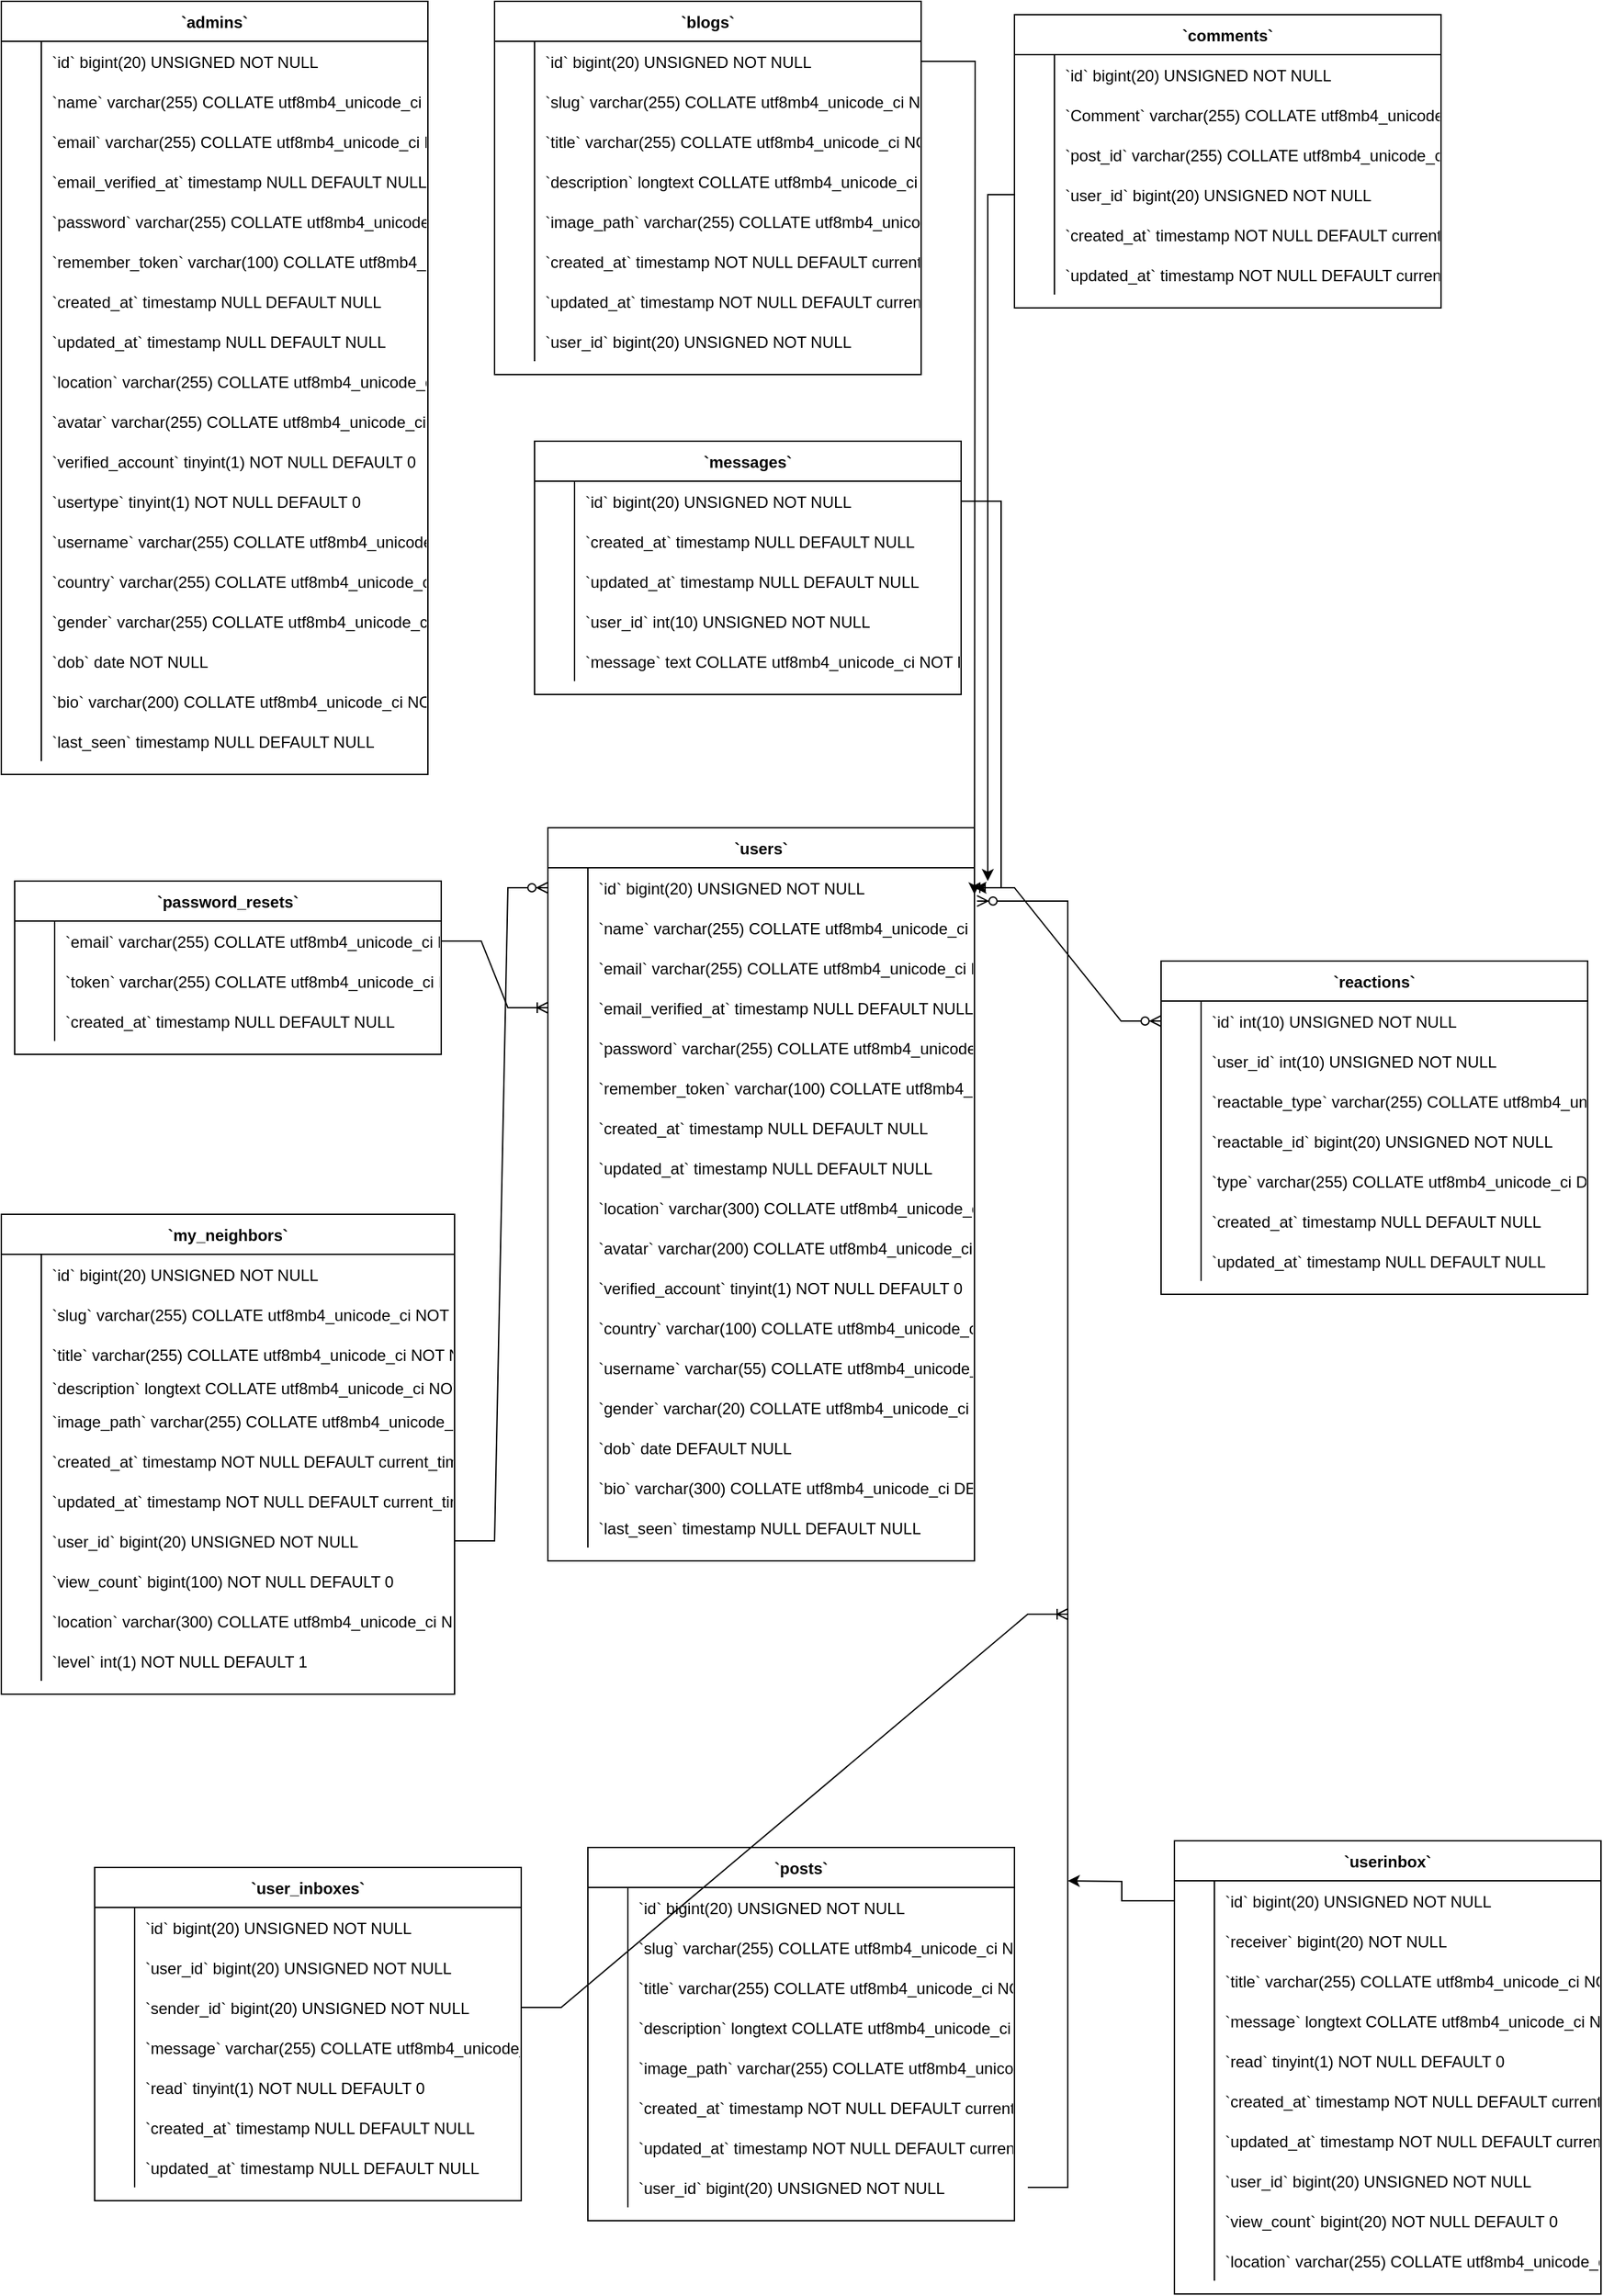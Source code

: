 <mxfile version="20.0.4" type="device"><diagram id="O0G56YzgT_sQkKieeQzv" name="Page-1"><mxGraphModel dx="2268" dy="1920" grid="1" gridSize="10" guides="1" tooltips="1" connect="1" arrows="1" fold="1" page="1" pageScale="1" pageWidth="850" pageHeight="1100" math="0" shadow="0"><root><mxCell id="0"/><mxCell id="1" parent="0"/><mxCell id="vZMw6FoFcvT7W-yN1KBt-2" value="`admins`" style="shape=table;startSize=30;container=1;collapsible=1;childLayout=tableLayout;fixedRows=1;rowLines=0;fontStyle=1;align=center;resizeLast=1;" vertex="1" parent="1"><mxGeometry x="-750" y="-1060" width="320" height="580" as="geometry"/></mxCell><mxCell id="vZMw6FoFcvT7W-yN1KBt-3" value="" style="shape=tableRow;horizontal=0;startSize=0;swimlaneHead=0;swimlaneBody=0;fillColor=none;collapsible=0;dropTarget=0;points=[[0,0.5],[1,0.5]];portConstraint=eastwest;top=0;left=0;right=0;bottom=0;" vertex="1" parent="vZMw6FoFcvT7W-yN1KBt-2"><mxGeometry y="30" width="320" height="30" as="geometry"/></mxCell><mxCell id="vZMw6FoFcvT7W-yN1KBt-4" value="" style="shape=partialRectangle;overflow=hidden;connectable=0;fillColor=none;top=0;left=0;bottom=0;right=0;" vertex="1" parent="vZMw6FoFcvT7W-yN1KBt-3"><mxGeometry width="30" height="30" as="geometry"><mxRectangle width="30" height="30" as="alternateBounds"/></mxGeometry></mxCell><mxCell id="vZMw6FoFcvT7W-yN1KBt-5" value="`id` bigint(20) UNSIGNED NOT NULL" style="shape=partialRectangle;overflow=hidden;connectable=0;fillColor=none;align=left;top=0;left=0;bottom=0;right=0;spacingLeft=6;" vertex="1" parent="vZMw6FoFcvT7W-yN1KBt-3"><mxGeometry x="30" width="290" height="30" as="geometry"><mxRectangle width="290" height="30" as="alternateBounds"/></mxGeometry></mxCell><mxCell id="vZMw6FoFcvT7W-yN1KBt-6" value="" style="shape=tableRow;horizontal=0;startSize=0;swimlaneHead=0;swimlaneBody=0;fillColor=none;collapsible=0;dropTarget=0;points=[[0,0.5],[1,0.5]];portConstraint=eastwest;top=0;left=0;right=0;bottom=0;" vertex="1" parent="vZMw6FoFcvT7W-yN1KBt-2"><mxGeometry y="60" width="320" height="30" as="geometry"/></mxCell><mxCell id="vZMw6FoFcvT7W-yN1KBt-7" value="" style="shape=partialRectangle;overflow=hidden;connectable=0;fillColor=none;top=0;left=0;bottom=0;right=0;" vertex="1" parent="vZMw6FoFcvT7W-yN1KBt-6"><mxGeometry width="30" height="30" as="geometry"><mxRectangle width="30" height="30" as="alternateBounds"/></mxGeometry></mxCell><mxCell id="vZMw6FoFcvT7W-yN1KBt-8" value="`name` varchar(255) COLLATE utf8mb4_unicode_ci NOT NULL" style="shape=partialRectangle;overflow=hidden;connectable=0;fillColor=none;align=left;top=0;left=0;bottom=0;right=0;spacingLeft=6;" vertex="1" parent="vZMw6FoFcvT7W-yN1KBt-6"><mxGeometry x="30" width="290" height="30" as="geometry"><mxRectangle width="290" height="30" as="alternateBounds"/></mxGeometry></mxCell><mxCell id="vZMw6FoFcvT7W-yN1KBt-9" value="" style="shape=tableRow;horizontal=0;startSize=0;swimlaneHead=0;swimlaneBody=0;fillColor=none;collapsible=0;dropTarget=0;points=[[0,0.5],[1,0.5]];portConstraint=eastwest;top=0;left=0;right=0;bottom=0;" vertex="1" parent="vZMw6FoFcvT7W-yN1KBt-2"><mxGeometry y="90" width="320" height="30" as="geometry"/></mxCell><mxCell id="vZMw6FoFcvT7W-yN1KBt-10" value="" style="shape=partialRectangle;overflow=hidden;connectable=0;fillColor=none;top=0;left=0;bottom=0;right=0;" vertex="1" parent="vZMw6FoFcvT7W-yN1KBt-9"><mxGeometry width="30" height="30" as="geometry"><mxRectangle width="30" height="30" as="alternateBounds"/></mxGeometry></mxCell><mxCell id="vZMw6FoFcvT7W-yN1KBt-11" value="`email` varchar(255) COLLATE utf8mb4_unicode_ci NOT NULL" style="shape=partialRectangle;overflow=hidden;connectable=0;fillColor=none;align=left;top=0;left=0;bottom=0;right=0;spacingLeft=6;" vertex="1" parent="vZMw6FoFcvT7W-yN1KBt-9"><mxGeometry x="30" width="290" height="30" as="geometry"><mxRectangle width="290" height="30" as="alternateBounds"/></mxGeometry></mxCell><mxCell id="vZMw6FoFcvT7W-yN1KBt-12" value="" style="shape=tableRow;horizontal=0;startSize=0;swimlaneHead=0;swimlaneBody=0;fillColor=none;collapsible=0;dropTarget=0;points=[[0,0.5],[1,0.5]];portConstraint=eastwest;top=0;left=0;right=0;bottom=0;" vertex="1" parent="vZMw6FoFcvT7W-yN1KBt-2"><mxGeometry y="120" width="320" height="30" as="geometry"/></mxCell><mxCell id="vZMw6FoFcvT7W-yN1KBt-13" value="" style="shape=partialRectangle;overflow=hidden;connectable=0;fillColor=none;top=0;left=0;bottom=0;right=0;" vertex="1" parent="vZMw6FoFcvT7W-yN1KBt-12"><mxGeometry width="30" height="30" as="geometry"><mxRectangle width="30" height="30" as="alternateBounds"/></mxGeometry></mxCell><mxCell id="vZMw6FoFcvT7W-yN1KBt-14" value="`email_verified_at` timestamp NULL DEFAULT NULL" style="shape=partialRectangle;overflow=hidden;connectable=0;fillColor=none;align=left;top=0;left=0;bottom=0;right=0;spacingLeft=6;" vertex="1" parent="vZMw6FoFcvT7W-yN1KBt-12"><mxGeometry x="30" width="290" height="30" as="geometry"><mxRectangle width="290" height="30" as="alternateBounds"/></mxGeometry></mxCell><mxCell id="vZMw6FoFcvT7W-yN1KBt-15" value="" style="shape=tableRow;horizontal=0;startSize=0;swimlaneHead=0;swimlaneBody=0;fillColor=none;collapsible=0;dropTarget=0;points=[[0,0.5],[1,0.5]];portConstraint=eastwest;top=0;left=0;right=0;bottom=0;" vertex="1" parent="vZMw6FoFcvT7W-yN1KBt-2"><mxGeometry y="150" width="320" height="30" as="geometry"/></mxCell><mxCell id="vZMw6FoFcvT7W-yN1KBt-16" value="" style="shape=partialRectangle;overflow=hidden;connectable=0;fillColor=none;top=0;left=0;bottom=0;right=0;" vertex="1" parent="vZMw6FoFcvT7W-yN1KBt-15"><mxGeometry width="30" height="30" as="geometry"><mxRectangle width="30" height="30" as="alternateBounds"/></mxGeometry></mxCell><mxCell id="vZMw6FoFcvT7W-yN1KBt-17" value="`password` varchar(255) COLLATE utf8mb4_unicode_ci NOT NULL" style="shape=partialRectangle;overflow=hidden;connectable=0;fillColor=none;align=left;top=0;left=0;bottom=0;right=0;spacingLeft=6;" vertex="1" parent="vZMw6FoFcvT7W-yN1KBt-15"><mxGeometry x="30" width="290" height="30" as="geometry"><mxRectangle width="290" height="30" as="alternateBounds"/></mxGeometry></mxCell><mxCell id="vZMw6FoFcvT7W-yN1KBt-18" value="" style="shape=tableRow;horizontal=0;startSize=0;swimlaneHead=0;swimlaneBody=0;fillColor=none;collapsible=0;dropTarget=0;points=[[0,0.5],[1,0.5]];portConstraint=eastwest;top=0;left=0;right=0;bottom=0;" vertex="1" parent="vZMw6FoFcvT7W-yN1KBt-2"><mxGeometry y="180" width="320" height="30" as="geometry"/></mxCell><mxCell id="vZMw6FoFcvT7W-yN1KBt-19" value="" style="shape=partialRectangle;overflow=hidden;connectable=0;fillColor=none;top=0;left=0;bottom=0;right=0;" vertex="1" parent="vZMw6FoFcvT7W-yN1KBt-18"><mxGeometry width="30" height="30" as="geometry"><mxRectangle width="30" height="30" as="alternateBounds"/></mxGeometry></mxCell><mxCell id="vZMw6FoFcvT7W-yN1KBt-20" value="`remember_token` varchar(100) COLLATE utf8mb4_unicode_ci DEFAULT NULL" style="shape=partialRectangle;overflow=hidden;connectable=0;fillColor=none;align=left;top=0;left=0;bottom=0;right=0;spacingLeft=6;" vertex="1" parent="vZMw6FoFcvT7W-yN1KBt-18"><mxGeometry x="30" width="290" height="30" as="geometry"><mxRectangle width="290" height="30" as="alternateBounds"/></mxGeometry></mxCell><mxCell id="vZMw6FoFcvT7W-yN1KBt-21" value="" style="shape=tableRow;horizontal=0;startSize=0;swimlaneHead=0;swimlaneBody=0;fillColor=none;collapsible=0;dropTarget=0;points=[[0,0.5],[1,0.5]];portConstraint=eastwest;top=0;left=0;right=0;bottom=0;" vertex="1" parent="vZMw6FoFcvT7W-yN1KBt-2"><mxGeometry y="210" width="320" height="30" as="geometry"/></mxCell><mxCell id="vZMw6FoFcvT7W-yN1KBt-22" value="" style="shape=partialRectangle;overflow=hidden;connectable=0;fillColor=none;top=0;left=0;bottom=0;right=0;" vertex="1" parent="vZMw6FoFcvT7W-yN1KBt-21"><mxGeometry width="30" height="30" as="geometry"><mxRectangle width="30" height="30" as="alternateBounds"/></mxGeometry></mxCell><mxCell id="vZMw6FoFcvT7W-yN1KBt-23" value="`created_at` timestamp NULL DEFAULT NULL" style="shape=partialRectangle;overflow=hidden;connectable=0;fillColor=none;align=left;top=0;left=0;bottom=0;right=0;spacingLeft=6;" vertex="1" parent="vZMw6FoFcvT7W-yN1KBt-21"><mxGeometry x="30" width="290" height="30" as="geometry"><mxRectangle width="290" height="30" as="alternateBounds"/></mxGeometry></mxCell><mxCell id="vZMw6FoFcvT7W-yN1KBt-24" value="" style="shape=tableRow;horizontal=0;startSize=0;swimlaneHead=0;swimlaneBody=0;fillColor=none;collapsible=0;dropTarget=0;points=[[0,0.5],[1,0.5]];portConstraint=eastwest;top=0;left=0;right=0;bottom=0;" vertex="1" parent="vZMw6FoFcvT7W-yN1KBt-2"><mxGeometry y="240" width="320" height="30" as="geometry"/></mxCell><mxCell id="vZMw6FoFcvT7W-yN1KBt-25" value="" style="shape=partialRectangle;overflow=hidden;connectable=0;fillColor=none;top=0;left=0;bottom=0;right=0;" vertex="1" parent="vZMw6FoFcvT7W-yN1KBt-24"><mxGeometry width="30" height="30" as="geometry"><mxRectangle width="30" height="30" as="alternateBounds"/></mxGeometry></mxCell><mxCell id="vZMw6FoFcvT7W-yN1KBt-26" value="`updated_at` timestamp NULL DEFAULT NULL" style="shape=partialRectangle;overflow=hidden;connectable=0;fillColor=none;align=left;top=0;left=0;bottom=0;right=0;spacingLeft=6;" vertex="1" parent="vZMw6FoFcvT7W-yN1KBt-24"><mxGeometry x="30" width="290" height="30" as="geometry"><mxRectangle width="290" height="30" as="alternateBounds"/></mxGeometry></mxCell><mxCell id="vZMw6FoFcvT7W-yN1KBt-27" value="" style="shape=tableRow;horizontal=0;startSize=0;swimlaneHead=0;swimlaneBody=0;fillColor=none;collapsible=0;dropTarget=0;points=[[0,0.5],[1,0.5]];portConstraint=eastwest;top=0;left=0;right=0;bottom=0;" vertex="1" parent="vZMw6FoFcvT7W-yN1KBt-2"><mxGeometry y="270" width="320" height="30" as="geometry"/></mxCell><mxCell id="vZMw6FoFcvT7W-yN1KBt-28" value="" style="shape=partialRectangle;overflow=hidden;connectable=0;fillColor=none;top=0;left=0;bottom=0;right=0;" vertex="1" parent="vZMw6FoFcvT7W-yN1KBt-27"><mxGeometry width="30" height="30" as="geometry"><mxRectangle width="30" height="30" as="alternateBounds"/></mxGeometry></mxCell><mxCell id="vZMw6FoFcvT7W-yN1KBt-29" value="`location` varchar(255) COLLATE utf8mb4_unicode_ci NOT NULL DEFAULT 'Not found'" style="shape=partialRectangle;overflow=hidden;connectable=0;fillColor=none;align=left;top=0;left=0;bottom=0;right=0;spacingLeft=6;" vertex="1" parent="vZMw6FoFcvT7W-yN1KBt-27"><mxGeometry x="30" width="290" height="30" as="geometry"><mxRectangle width="290" height="30" as="alternateBounds"/></mxGeometry></mxCell><mxCell id="vZMw6FoFcvT7W-yN1KBt-30" value="" style="shape=tableRow;horizontal=0;startSize=0;swimlaneHead=0;swimlaneBody=0;fillColor=none;collapsible=0;dropTarget=0;points=[[0,0.5],[1,0.5]];portConstraint=eastwest;top=0;left=0;right=0;bottom=0;" vertex="1" parent="vZMw6FoFcvT7W-yN1KBt-2"><mxGeometry y="300" width="320" height="30" as="geometry"/></mxCell><mxCell id="vZMw6FoFcvT7W-yN1KBt-31" value="" style="shape=partialRectangle;overflow=hidden;connectable=0;fillColor=none;top=0;left=0;bottom=0;right=0;" vertex="1" parent="vZMw6FoFcvT7W-yN1KBt-30"><mxGeometry width="30" height="30" as="geometry"><mxRectangle width="30" height="30" as="alternateBounds"/></mxGeometry></mxCell><mxCell id="vZMw6FoFcvT7W-yN1KBt-32" value="`avatar` varchar(255) COLLATE utf8mb4_unicode_ci NOT NULL" style="shape=partialRectangle;overflow=hidden;connectable=0;fillColor=none;align=left;top=0;left=0;bottom=0;right=0;spacingLeft=6;" vertex="1" parent="vZMw6FoFcvT7W-yN1KBt-30"><mxGeometry x="30" width="290" height="30" as="geometry"><mxRectangle width="290" height="30" as="alternateBounds"/></mxGeometry></mxCell><mxCell id="vZMw6FoFcvT7W-yN1KBt-33" value="" style="shape=tableRow;horizontal=0;startSize=0;swimlaneHead=0;swimlaneBody=0;fillColor=none;collapsible=0;dropTarget=0;points=[[0,0.5],[1,0.5]];portConstraint=eastwest;top=0;left=0;right=0;bottom=0;" vertex="1" parent="vZMw6FoFcvT7W-yN1KBt-2"><mxGeometry y="330" width="320" height="30" as="geometry"/></mxCell><mxCell id="vZMw6FoFcvT7W-yN1KBt-34" value="" style="shape=partialRectangle;overflow=hidden;connectable=0;fillColor=none;top=0;left=0;bottom=0;right=0;" vertex="1" parent="vZMw6FoFcvT7W-yN1KBt-33"><mxGeometry width="30" height="30" as="geometry"><mxRectangle width="30" height="30" as="alternateBounds"/></mxGeometry></mxCell><mxCell id="vZMw6FoFcvT7W-yN1KBt-35" value="`verified_account` tinyint(1) NOT NULL DEFAULT 0" style="shape=partialRectangle;overflow=hidden;connectable=0;fillColor=none;align=left;top=0;left=0;bottom=0;right=0;spacingLeft=6;" vertex="1" parent="vZMw6FoFcvT7W-yN1KBt-33"><mxGeometry x="30" width="290" height="30" as="geometry"><mxRectangle width="290" height="30" as="alternateBounds"/></mxGeometry></mxCell><mxCell id="vZMw6FoFcvT7W-yN1KBt-36" value="" style="shape=tableRow;horizontal=0;startSize=0;swimlaneHead=0;swimlaneBody=0;fillColor=none;collapsible=0;dropTarget=0;points=[[0,0.5],[1,0.5]];portConstraint=eastwest;top=0;left=0;right=0;bottom=0;" vertex="1" parent="vZMw6FoFcvT7W-yN1KBt-2"><mxGeometry y="360" width="320" height="30" as="geometry"/></mxCell><mxCell id="vZMw6FoFcvT7W-yN1KBt-37" value="" style="shape=partialRectangle;overflow=hidden;connectable=0;fillColor=none;top=0;left=0;bottom=0;right=0;" vertex="1" parent="vZMw6FoFcvT7W-yN1KBt-36"><mxGeometry width="30" height="30" as="geometry"><mxRectangle width="30" height="30" as="alternateBounds"/></mxGeometry></mxCell><mxCell id="vZMw6FoFcvT7W-yN1KBt-38" value="`usertype` tinyint(1) NOT NULL DEFAULT 0" style="shape=partialRectangle;overflow=hidden;connectable=0;fillColor=none;align=left;top=0;left=0;bottom=0;right=0;spacingLeft=6;" vertex="1" parent="vZMw6FoFcvT7W-yN1KBt-36"><mxGeometry x="30" width="290" height="30" as="geometry"><mxRectangle width="290" height="30" as="alternateBounds"/></mxGeometry></mxCell><mxCell id="vZMw6FoFcvT7W-yN1KBt-39" value="" style="shape=tableRow;horizontal=0;startSize=0;swimlaneHead=0;swimlaneBody=0;fillColor=none;collapsible=0;dropTarget=0;points=[[0,0.5],[1,0.5]];portConstraint=eastwest;top=0;left=0;right=0;bottom=0;" vertex="1" parent="vZMw6FoFcvT7W-yN1KBt-2"><mxGeometry y="390" width="320" height="30" as="geometry"/></mxCell><mxCell id="vZMw6FoFcvT7W-yN1KBt-40" value="" style="shape=partialRectangle;overflow=hidden;connectable=0;fillColor=none;top=0;left=0;bottom=0;right=0;" vertex="1" parent="vZMw6FoFcvT7W-yN1KBt-39"><mxGeometry width="30" height="30" as="geometry"><mxRectangle width="30" height="30" as="alternateBounds"/></mxGeometry></mxCell><mxCell id="vZMw6FoFcvT7W-yN1KBt-41" value="`username` varchar(255) COLLATE utf8mb4_unicode_ci NOT NULL" style="shape=partialRectangle;overflow=hidden;connectable=0;fillColor=none;align=left;top=0;left=0;bottom=0;right=0;spacingLeft=6;" vertex="1" parent="vZMw6FoFcvT7W-yN1KBt-39"><mxGeometry x="30" width="290" height="30" as="geometry"><mxRectangle width="290" height="30" as="alternateBounds"/></mxGeometry></mxCell><mxCell id="vZMw6FoFcvT7W-yN1KBt-42" value="" style="shape=tableRow;horizontal=0;startSize=0;swimlaneHead=0;swimlaneBody=0;fillColor=none;collapsible=0;dropTarget=0;points=[[0,0.5],[1,0.5]];portConstraint=eastwest;top=0;left=0;right=0;bottom=0;" vertex="1" parent="vZMw6FoFcvT7W-yN1KBt-2"><mxGeometry y="420" width="320" height="30" as="geometry"/></mxCell><mxCell id="vZMw6FoFcvT7W-yN1KBt-43" value="" style="shape=partialRectangle;overflow=hidden;connectable=0;fillColor=none;top=0;left=0;bottom=0;right=0;" vertex="1" parent="vZMw6FoFcvT7W-yN1KBt-42"><mxGeometry width="30" height="30" as="geometry"><mxRectangle width="30" height="30" as="alternateBounds"/></mxGeometry></mxCell><mxCell id="vZMw6FoFcvT7W-yN1KBt-44" value="`country` varchar(255) COLLATE utf8mb4_unicode_ci NOT NULL" style="shape=partialRectangle;overflow=hidden;connectable=0;fillColor=none;align=left;top=0;left=0;bottom=0;right=0;spacingLeft=6;" vertex="1" parent="vZMw6FoFcvT7W-yN1KBt-42"><mxGeometry x="30" width="290" height="30" as="geometry"><mxRectangle width="290" height="30" as="alternateBounds"/></mxGeometry></mxCell><mxCell id="vZMw6FoFcvT7W-yN1KBt-45" value="" style="shape=tableRow;horizontal=0;startSize=0;swimlaneHead=0;swimlaneBody=0;fillColor=none;collapsible=0;dropTarget=0;points=[[0,0.5],[1,0.5]];portConstraint=eastwest;top=0;left=0;right=0;bottom=0;" vertex="1" parent="vZMw6FoFcvT7W-yN1KBt-2"><mxGeometry y="450" width="320" height="30" as="geometry"/></mxCell><mxCell id="vZMw6FoFcvT7W-yN1KBt-46" value="" style="shape=partialRectangle;overflow=hidden;connectable=0;fillColor=none;top=0;left=0;bottom=0;right=0;" vertex="1" parent="vZMw6FoFcvT7W-yN1KBt-45"><mxGeometry width="30" height="30" as="geometry"><mxRectangle width="30" height="30" as="alternateBounds"/></mxGeometry></mxCell><mxCell id="vZMw6FoFcvT7W-yN1KBt-47" value="`gender` varchar(255) COLLATE utf8mb4_unicode_ci NOT NULL" style="shape=partialRectangle;overflow=hidden;connectable=0;fillColor=none;align=left;top=0;left=0;bottom=0;right=0;spacingLeft=6;" vertex="1" parent="vZMw6FoFcvT7W-yN1KBt-45"><mxGeometry x="30" width="290" height="30" as="geometry"><mxRectangle width="290" height="30" as="alternateBounds"/></mxGeometry></mxCell><mxCell id="vZMw6FoFcvT7W-yN1KBt-48" value="" style="shape=tableRow;horizontal=0;startSize=0;swimlaneHead=0;swimlaneBody=0;fillColor=none;collapsible=0;dropTarget=0;points=[[0,0.5],[1,0.5]];portConstraint=eastwest;top=0;left=0;right=0;bottom=0;" vertex="1" parent="vZMw6FoFcvT7W-yN1KBt-2"><mxGeometry y="480" width="320" height="30" as="geometry"/></mxCell><mxCell id="vZMw6FoFcvT7W-yN1KBt-49" value="" style="shape=partialRectangle;overflow=hidden;connectable=0;fillColor=none;top=0;left=0;bottom=0;right=0;" vertex="1" parent="vZMw6FoFcvT7W-yN1KBt-48"><mxGeometry width="30" height="30" as="geometry"><mxRectangle width="30" height="30" as="alternateBounds"/></mxGeometry></mxCell><mxCell id="vZMw6FoFcvT7W-yN1KBt-50" value="`dob` date NOT NULL" style="shape=partialRectangle;overflow=hidden;connectable=0;fillColor=none;align=left;top=0;left=0;bottom=0;right=0;spacingLeft=6;" vertex="1" parent="vZMw6FoFcvT7W-yN1KBt-48"><mxGeometry x="30" width="290" height="30" as="geometry"><mxRectangle width="290" height="30" as="alternateBounds"/></mxGeometry></mxCell><mxCell id="vZMw6FoFcvT7W-yN1KBt-51" value="" style="shape=tableRow;horizontal=0;startSize=0;swimlaneHead=0;swimlaneBody=0;fillColor=none;collapsible=0;dropTarget=0;points=[[0,0.5],[1,0.5]];portConstraint=eastwest;top=0;left=0;right=0;bottom=0;" vertex="1" parent="vZMw6FoFcvT7W-yN1KBt-2"><mxGeometry y="510" width="320" height="30" as="geometry"/></mxCell><mxCell id="vZMw6FoFcvT7W-yN1KBt-52" value="" style="shape=partialRectangle;overflow=hidden;connectable=0;fillColor=none;top=0;left=0;bottom=0;right=0;" vertex="1" parent="vZMw6FoFcvT7W-yN1KBt-51"><mxGeometry width="30" height="30" as="geometry"><mxRectangle width="30" height="30" as="alternateBounds"/></mxGeometry></mxCell><mxCell id="vZMw6FoFcvT7W-yN1KBt-53" value="`bio` varchar(200) COLLATE utf8mb4_unicode_ci NOT NULL" style="shape=partialRectangle;overflow=hidden;connectable=0;fillColor=none;align=left;top=0;left=0;bottom=0;right=0;spacingLeft=6;" vertex="1" parent="vZMw6FoFcvT7W-yN1KBt-51"><mxGeometry x="30" width="290" height="30" as="geometry"><mxRectangle width="290" height="30" as="alternateBounds"/></mxGeometry></mxCell><mxCell id="vZMw6FoFcvT7W-yN1KBt-54" value="" style="shape=tableRow;horizontal=0;startSize=0;swimlaneHead=0;swimlaneBody=0;fillColor=none;collapsible=0;dropTarget=0;points=[[0,0.5],[1,0.5]];portConstraint=eastwest;top=0;left=0;right=0;bottom=0;" vertex="1" parent="vZMw6FoFcvT7W-yN1KBt-2"><mxGeometry y="540" width="320" height="30" as="geometry"/></mxCell><mxCell id="vZMw6FoFcvT7W-yN1KBt-55" value="" style="shape=partialRectangle;overflow=hidden;connectable=0;fillColor=none;top=0;left=0;bottom=0;right=0;" vertex="1" parent="vZMw6FoFcvT7W-yN1KBt-54"><mxGeometry width="30" height="30" as="geometry"><mxRectangle width="30" height="30" as="alternateBounds"/></mxGeometry></mxCell><mxCell id="vZMw6FoFcvT7W-yN1KBt-56" value="`last_seen` timestamp NULL DEFAULT NULL" style="shape=partialRectangle;overflow=hidden;connectable=0;fillColor=none;align=left;top=0;left=0;bottom=0;right=0;spacingLeft=6;" vertex="1" parent="vZMw6FoFcvT7W-yN1KBt-54"><mxGeometry x="30" width="290" height="30" as="geometry"><mxRectangle width="290" height="30" as="alternateBounds"/></mxGeometry></mxCell><mxCell id="vZMw6FoFcvT7W-yN1KBt-82" value="`blogs`" style="shape=table;startSize=30;container=1;collapsible=1;childLayout=tableLayout;fixedRows=1;rowLines=0;fontStyle=1;align=center;resizeLast=1;" vertex="1" parent="1"><mxGeometry x="-380" y="-1060" width="320" height="280" as="geometry"/></mxCell><mxCell id="vZMw6FoFcvT7W-yN1KBt-83" value="" style="shape=tableRow;horizontal=0;startSize=0;swimlaneHead=0;swimlaneBody=0;fillColor=none;collapsible=0;dropTarget=0;points=[[0,0.5],[1,0.5]];portConstraint=eastwest;top=0;left=0;right=0;bottom=0;" vertex="1" parent="vZMw6FoFcvT7W-yN1KBt-82"><mxGeometry y="30" width="320" height="30" as="geometry"/></mxCell><mxCell id="vZMw6FoFcvT7W-yN1KBt-84" value="" style="shape=partialRectangle;overflow=hidden;connectable=0;fillColor=none;top=0;left=0;bottom=0;right=0;" vertex="1" parent="vZMw6FoFcvT7W-yN1KBt-83"><mxGeometry width="30" height="30" as="geometry"><mxRectangle width="30" height="30" as="alternateBounds"/></mxGeometry></mxCell><mxCell id="vZMw6FoFcvT7W-yN1KBt-85" value="`id` bigint(20) UNSIGNED NOT NULL" style="shape=partialRectangle;overflow=hidden;connectable=0;fillColor=none;align=left;top=0;left=0;bottom=0;right=0;spacingLeft=6;" vertex="1" parent="vZMw6FoFcvT7W-yN1KBt-83"><mxGeometry x="30" width="290" height="30" as="geometry"><mxRectangle width="290" height="30" as="alternateBounds"/></mxGeometry></mxCell><mxCell id="vZMw6FoFcvT7W-yN1KBt-86" value="" style="shape=tableRow;horizontal=0;startSize=0;swimlaneHead=0;swimlaneBody=0;fillColor=none;collapsible=0;dropTarget=0;points=[[0,0.5],[1,0.5]];portConstraint=eastwest;top=0;left=0;right=0;bottom=0;" vertex="1" parent="vZMw6FoFcvT7W-yN1KBt-82"><mxGeometry y="60" width="320" height="30" as="geometry"/></mxCell><mxCell id="vZMw6FoFcvT7W-yN1KBt-87" value="" style="shape=partialRectangle;overflow=hidden;connectable=0;fillColor=none;top=0;left=0;bottom=0;right=0;" vertex="1" parent="vZMw6FoFcvT7W-yN1KBt-86"><mxGeometry width="30" height="30" as="geometry"><mxRectangle width="30" height="30" as="alternateBounds"/></mxGeometry></mxCell><mxCell id="vZMw6FoFcvT7W-yN1KBt-88" value="`slug` varchar(255) COLLATE utf8mb4_unicode_ci NOT NULL" style="shape=partialRectangle;overflow=hidden;connectable=0;fillColor=none;align=left;top=0;left=0;bottom=0;right=0;spacingLeft=6;" vertex="1" parent="vZMw6FoFcvT7W-yN1KBt-86"><mxGeometry x="30" width="290" height="30" as="geometry"><mxRectangle width="290" height="30" as="alternateBounds"/></mxGeometry></mxCell><mxCell id="vZMw6FoFcvT7W-yN1KBt-89" value="" style="shape=tableRow;horizontal=0;startSize=0;swimlaneHead=0;swimlaneBody=0;fillColor=none;collapsible=0;dropTarget=0;points=[[0,0.5],[1,0.5]];portConstraint=eastwest;top=0;left=0;right=0;bottom=0;" vertex="1" parent="vZMw6FoFcvT7W-yN1KBt-82"><mxGeometry y="90" width="320" height="30" as="geometry"/></mxCell><mxCell id="vZMw6FoFcvT7W-yN1KBt-90" value="" style="shape=partialRectangle;overflow=hidden;connectable=0;fillColor=none;top=0;left=0;bottom=0;right=0;" vertex="1" parent="vZMw6FoFcvT7W-yN1KBt-89"><mxGeometry width="30" height="30" as="geometry"><mxRectangle width="30" height="30" as="alternateBounds"/></mxGeometry></mxCell><mxCell id="vZMw6FoFcvT7W-yN1KBt-91" value="`title` varchar(255) COLLATE utf8mb4_unicode_ci NOT NULL" style="shape=partialRectangle;overflow=hidden;connectable=0;fillColor=none;align=left;top=0;left=0;bottom=0;right=0;spacingLeft=6;" vertex="1" parent="vZMw6FoFcvT7W-yN1KBt-89"><mxGeometry x="30" width="290" height="30" as="geometry"><mxRectangle width="290" height="30" as="alternateBounds"/></mxGeometry></mxCell><mxCell id="vZMw6FoFcvT7W-yN1KBt-92" value="" style="shape=tableRow;horizontal=0;startSize=0;swimlaneHead=0;swimlaneBody=0;fillColor=none;collapsible=0;dropTarget=0;points=[[0,0.5],[1,0.5]];portConstraint=eastwest;top=0;left=0;right=0;bottom=0;" vertex="1" parent="vZMw6FoFcvT7W-yN1KBt-82"><mxGeometry y="120" width="320" height="30" as="geometry"/></mxCell><mxCell id="vZMw6FoFcvT7W-yN1KBt-93" value="" style="shape=partialRectangle;overflow=hidden;connectable=0;fillColor=none;top=0;left=0;bottom=0;right=0;" vertex="1" parent="vZMw6FoFcvT7W-yN1KBt-92"><mxGeometry width="30" height="30" as="geometry"><mxRectangle width="30" height="30" as="alternateBounds"/></mxGeometry></mxCell><mxCell id="vZMw6FoFcvT7W-yN1KBt-94" value="`description` longtext COLLATE utf8mb4_unicode_ci NOT NULL" style="shape=partialRectangle;overflow=hidden;connectable=0;fillColor=none;align=left;top=0;left=0;bottom=0;right=0;spacingLeft=6;" vertex="1" parent="vZMw6FoFcvT7W-yN1KBt-92"><mxGeometry x="30" width="290" height="30" as="geometry"><mxRectangle width="290" height="30" as="alternateBounds"/></mxGeometry></mxCell><mxCell id="vZMw6FoFcvT7W-yN1KBt-95" value="" style="shape=tableRow;horizontal=0;startSize=0;swimlaneHead=0;swimlaneBody=0;fillColor=none;collapsible=0;dropTarget=0;points=[[0,0.5],[1,0.5]];portConstraint=eastwest;top=0;left=0;right=0;bottom=0;" vertex="1" parent="vZMw6FoFcvT7W-yN1KBt-82"><mxGeometry y="150" width="320" height="30" as="geometry"/></mxCell><mxCell id="vZMw6FoFcvT7W-yN1KBt-96" value="" style="shape=partialRectangle;overflow=hidden;connectable=0;fillColor=none;top=0;left=0;bottom=0;right=0;" vertex="1" parent="vZMw6FoFcvT7W-yN1KBt-95"><mxGeometry width="30" height="30" as="geometry"><mxRectangle width="30" height="30" as="alternateBounds"/></mxGeometry></mxCell><mxCell id="vZMw6FoFcvT7W-yN1KBt-97" value="`image_path` varchar(255) COLLATE utf8mb4_unicode_ci NOT NULL" style="shape=partialRectangle;overflow=hidden;connectable=0;fillColor=none;align=left;top=0;left=0;bottom=0;right=0;spacingLeft=6;" vertex="1" parent="vZMw6FoFcvT7W-yN1KBt-95"><mxGeometry x="30" width="290" height="30" as="geometry"><mxRectangle width="290" height="30" as="alternateBounds"/></mxGeometry></mxCell><mxCell id="vZMw6FoFcvT7W-yN1KBt-98" value="" style="shape=tableRow;horizontal=0;startSize=0;swimlaneHead=0;swimlaneBody=0;fillColor=none;collapsible=0;dropTarget=0;points=[[0,0.5],[1,0.5]];portConstraint=eastwest;top=0;left=0;right=0;bottom=0;" vertex="1" parent="vZMw6FoFcvT7W-yN1KBt-82"><mxGeometry y="180" width="320" height="30" as="geometry"/></mxCell><mxCell id="vZMw6FoFcvT7W-yN1KBt-99" value="" style="shape=partialRectangle;overflow=hidden;connectable=0;fillColor=none;top=0;left=0;bottom=0;right=0;" vertex="1" parent="vZMw6FoFcvT7W-yN1KBt-98"><mxGeometry width="30" height="30" as="geometry"><mxRectangle width="30" height="30" as="alternateBounds"/></mxGeometry></mxCell><mxCell id="vZMw6FoFcvT7W-yN1KBt-100" value="`created_at` timestamp NOT NULL DEFAULT current_timestamp()" style="shape=partialRectangle;overflow=hidden;connectable=0;fillColor=none;align=left;top=0;left=0;bottom=0;right=0;spacingLeft=6;" vertex="1" parent="vZMw6FoFcvT7W-yN1KBt-98"><mxGeometry x="30" width="290" height="30" as="geometry"><mxRectangle width="290" height="30" as="alternateBounds"/></mxGeometry></mxCell><mxCell id="vZMw6FoFcvT7W-yN1KBt-101" value="" style="shape=tableRow;horizontal=0;startSize=0;swimlaneHead=0;swimlaneBody=0;fillColor=none;collapsible=0;dropTarget=0;points=[[0,0.5],[1,0.5]];portConstraint=eastwest;top=0;left=0;right=0;bottom=0;" vertex="1" parent="vZMw6FoFcvT7W-yN1KBt-82"><mxGeometry y="210" width="320" height="30" as="geometry"/></mxCell><mxCell id="vZMw6FoFcvT7W-yN1KBt-102" value="" style="shape=partialRectangle;overflow=hidden;connectable=0;fillColor=none;top=0;left=0;bottom=0;right=0;" vertex="1" parent="vZMw6FoFcvT7W-yN1KBt-101"><mxGeometry width="30" height="30" as="geometry"><mxRectangle width="30" height="30" as="alternateBounds"/></mxGeometry></mxCell><mxCell id="vZMw6FoFcvT7W-yN1KBt-103" value="`updated_at` timestamp NOT NULL DEFAULT current_timestamp()" style="shape=partialRectangle;overflow=hidden;connectable=0;fillColor=none;align=left;top=0;left=0;bottom=0;right=0;spacingLeft=6;" vertex="1" parent="vZMw6FoFcvT7W-yN1KBt-101"><mxGeometry x="30" width="290" height="30" as="geometry"><mxRectangle width="290" height="30" as="alternateBounds"/></mxGeometry></mxCell><mxCell id="vZMw6FoFcvT7W-yN1KBt-104" value="" style="shape=tableRow;horizontal=0;startSize=0;swimlaneHead=0;swimlaneBody=0;fillColor=none;collapsible=0;dropTarget=0;points=[[0,0.5],[1,0.5]];portConstraint=eastwest;top=0;left=0;right=0;bottom=0;" vertex="1" parent="vZMw6FoFcvT7W-yN1KBt-82"><mxGeometry y="240" width="320" height="30" as="geometry"/></mxCell><mxCell id="vZMw6FoFcvT7W-yN1KBt-105" value="" style="shape=partialRectangle;overflow=hidden;connectable=0;fillColor=none;top=0;left=0;bottom=0;right=0;" vertex="1" parent="vZMw6FoFcvT7W-yN1KBt-104"><mxGeometry width="30" height="30" as="geometry"><mxRectangle width="30" height="30" as="alternateBounds"/></mxGeometry></mxCell><mxCell id="vZMw6FoFcvT7W-yN1KBt-106" value="`user_id` bigint(20) UNSIGNED NOT NULL" style="shape=partialRectangle;overflow=hidden;connectable=0;fillColor=none;align=left;top=0;left=0;bottom=0;right=0;spacingLeft=6;" vertex="1" parent="vZMw6FoFcvT7W-yN1KBt-104"><mxGeometry x="30" width="290" height="30" as="geometry"><mxRectangle width="290" height="30" as="alternateBounds"/></mxGeometry></mxCell><mxCell id="vZMw6FoFcvT7W-yN1KBt-107" value="`comments`" style="shape=table;startSize=30;container=1;collapsible=1;childLayout=tableLayout;fixedRows=1;rowLines=0;fontStyle=1;align=center;resizeLast=1;" vertex="1" parent="1"><mxGeometry x="10" y="-1050" width="320" height="220" as="geometry"/></mxCell><mxCell id="vZMw6FoFcvT7W-yN1KBt-108" value="" style="shape=tableRow;horizontal=0;startSize=0;swimlaneHead=0;swimlaneBody=0;fillColor=none;collapsible=0;dropTarget=0;points=[[0,0.5],[1,0.5]];portConstraint=eastwest;top=0;left=0;right=0;bottom=0;" vertex="1" parent="vZMw6FoFcvT7W-yN1KBt-107"><mxGeometry y="30" width="320" height="30" as="geometry"/></mxCell><mxCell id="vZMw6FoFcvT7W-yN1KBt-109" value="" style="shape=partialRectangle;overflow=hidden;connectable=0;fillColor=none;top=0;left=0;bottom=0;right=0;" vertex="1" parent="vZMw6FoFcvT7W-yN1KBt-108"><mxGeometry width="30" height="30" as="geometry"><mxRectangle width="30" height="30" as="alternateBounds"/></mxGeometry></mxCell><mxCell id="vZMw6FoFcvT7W-yN1KBt-110" value="`id` bigint(20) UNSIGNED NOT NULL" style="shape=partialRectangle;overflow=hidden;connectable=0;fillColor=none;align=left;top=0;left=0;bottom=0;right=0;spacingLeft=6;" vertex="1" parent="vZMw6FoFcvT7W-yN1KBt-108"><mxGeometry x="30" width="290" height="30" as="geometry"><mxRectangle width="290" height="30" as="alternateBounds"/></mxGeometry></mxCell><mxCell id="vZMw6FoFcvT7W-yN1KBt-111" value="" style="shape=tableRow;horizontal=0;startSize=0;swimlaneHead=0;swimlaneBody=0;fillColor=none;collapsible=0;dropTarget=0;points=[[0,0.5],[1,0.5]];portConstraint=eastwest;top=0;left=0;right=0;bottom=0;" vertex="1" parent="vZMw6FoFcvT7W-yN1KBt-107"><mxGeometry y="60" width="320" height="30" as="geometry"/></mxCell><mxCell id="vZMw6FoFcvT7W-yN1KBt-112" value="" style="shape=partialRectangle;overflow=hidden;connectable=0;fillColor=none;top=0;left=0;bottom=0;right=0;" vertex="1" parent="vZMw6FoFcvT7W-yN1KBt-111"><mxGeometry width="30" height="30" as="geometry"><mxRectangle width="30" height="30" as="alternateBounds"/></mxGeometry></mxCell><mxCell id="vZMw6FoFcvT7W-yN1KBt-113" value="`Comment` varchar(255) COLLATE utf8mb4_unicode_ci NOT NULL" style="shape=partialRectangle;overflow=hidden;connectable=0;fillColor=none;align=left;top=0;left=0;bottom=0;right=0;spacingLeft=6;" vertex="1" parent="vZMw6FoFcvT7W-yN1KBt-111"><mxGeometry x="30" width="290" height="30" as="geometry"><mxRectangle width="290" height="30" as="alternateBounds"/></mxGeometry></mxCell><mxCell id="vZMw6FoFcvT7W-yN1KBt-114" value="" style="shape=tableRow;horizontal=0;startSize=0;swimlaneHead=0;swimlaneBody=0;fillColor=none;collapsible=0;dropTarget=0;points=[[0,0.5],[1,0.5]];portConstraint=eastwest;top=0;left=0;right=0;bottom=0;" vertex="1" parent="vZMw6FoFcvT7W-yN1KBt-107"><mxGeometry y="90" width="320" height="30" as="geometry"/></mxCell><mxCell id="vZMw6FoFcvT7W-yN1KBt-115" value="" style="shape=partialRectangle;overflow=hidden;connectable=0;fillColor=none;top=0;left=0;bottom=0;right=0;" vertex="1" parent="vZMw6FoFcvT7W-yN1KBt-114"><mxGeometry width="30" height="30" as="geometry"><mxRectangle width="30" height="30" as="alternateBounds"/></mxGeometry></mxCell><mxCell id="vZMw6FoFcvT7W-yN1KBt-116" value="`post_id` varchar(255) COLLATE utf8mb4_unicode_ci NOT NULL" style="shape=partialRectangle;overflow=hidden;connectable=0;fillColor=none;align=left;top=0;left=0;bottom=0;right=0;spacingLeft=6;" vertex="1" parent="vZMw6FoFcvT7W-yN1KBt-114"><mxGeometry x="30" width="290" height="30" as="geometry"><mxRectangle width="290" height="30" as="alternateBounds"/></mxGeometry></mxCell><mxCell id="vZMw6FoFcvT7W-yN1KBt-117" value="" style="shape=tableRow;horizontal=0;startSize=0;swimlaneHead=0;swimlaneBody=0;fillColor=none;collapsible=0;dropTarget=0;points=[[0,0.5],[1,0.5]];portConstraint=eastwest;top=0;left=0;right=0;bottom=0;" vertex="1" parent="vZMw6FoFcvT7W-yN1KBt-107"><mxGeometry y="120" width="320" height="30" as="geometry"/></mxCell><mxCell id="vZMw6FoFcvT7W-yN1KBt-118" value="" style="shape=partialRectangle;overflow=hidden;connectable=0;fillColor=none;top=0;left=0;bottom=0;right=0;" vertex="1" parent="vZMw6FoFcvT7W-yN1KBt-117"><mxGeometry width="30" height="30" as="geometry"><mxRectangle width="30" height="30" as="alternateBounds"/></mxGeometry></mxCell><mxCell id="vZMw6FoFcvT7W-yN1KBt-119" value="`user_id` bigint(20) UNSIGNED NOT NULL" style="shape=partialRectangle;overflow=hidden;connectable=0;fillColor=none;align=left;top=0;left=0;bottom=0;right=0;spacingLeft=6;" vertex="1" parent="vZMw6FoFcvT7W-yN1KBt-117"><mxGeometry x="30" width="290" height="30" as="geometry"><mxRectangle width="290" height="30" as="alternateBounds"/></mxGeometry></mxCell><mxCell id="vZMw6FoFcvT7W-yN1KBt-120" value="" style="shape=tableRow;horizontal=0;startSize=0;swimlaneHead=0;swimlaneBody=0;fillColor=none;collapsible=0;dropTarget=0;points=[[0,0.5],[1,0.5]];portConstraint=eastwest;top=0;left=0;right=0;bottom=0;" vertex="1" parent="vZMw6FoFcvT7W-yN1KBt-107"><mxGeometry y="150" width="320" height="30" as="geometry"/></mxCell><mxCell id="vZMw6FoFcvT7W-yN1KBt-121" value="" style="shape=partialRectangle;overflow=hidden;connectable=0;fillColor=none;top=0;left=0;bottom=0;right=0;" vertex="1" parent="vZMw6FoFcvT7W-yN1KBt-120"><mxGeometry width="30" height="30" as="geometry"><mxRectangle width="30" height="30" as="alternateBounds"/></mxGeometry></mxCell><mxCell id="vZMw6FoFcvT7W-yN1KBt-122" value="`created_at` timestamp NOT NULL DEFAULT current_timestamp()" style="shape=partialRectangle;overflow=hidden;connectable=0;fillColor=none;align=left;top=0;left=0;bottom=0;right=0;spacingLeft=6;" vertex="1" parent="vZMw6FoFcvT7W-yN1KBt-120"><mxGeometry x="30" width="290" height="30" as="geometry"><mxRectangle width="290" height="30" as="alternateBounds"/></mxGeometry></mxCell><mxCell id="vZMw6FoFcvT7W-yN1KBt-123" value="" style="shape=tableRow;horizontal=0;startSize=0;swimlaneHead=0;swimlaneBody=0;fillColor=none;collapsible=0;dropTarget=0;points=[[0,0.5],[1,0.5]];portConstraint=eastwest;top=0;left=0;right=0;bottom=0;" vertex="1" parent="vZMw6FoFcvT7W-yN1KBt-107"><mxGeometry y="180" width="320" height="30" as="geometry"/></mxCell><mxCell id="vZMw6FoFcvT7W-yN1KBt-124" value="" style="shape=partialRectangle;overflow=hidden;connectable=0;fillColor=none;top=0;left=0;bottom=0;right=0;" vertex="1" parent="vZMw6FoFcvT7W-yN1KBt-123"><mxGeometry width="30" height="30" as="geometry"><mxRectangle width="30" height="30" as="alternateBounds"/></mxGeometry></mxCell><mxCell id="vZMw6FoFcvT7W-yN1KBt-125" value="`updated_at` timestamp NOT NULL DEFAULT current_timestamp()" style="shape=partialRectangle;overflow=hidden;connectable=0;fillColor=none;align=left;top=0;left=0;bottom=0;right=0;spacingLeft=6;" vertex="1" parent="vZMw6FoFcvT7W-yN1KBt-123"><mxGeometry x="30" width="290" height="30" as="geometry"><mxRectangle width="290" height="30" as="alternateBounds"/></mxGeometry></mxCell><mxCell id="vZMw6FoFcvT7W-yN1KBt-148" value="`messages`" style="shape=table;startSize=30;container=1;collapsible=1;childLayout=tableLayout;fixedRows=1;rowLines=0;fontStyle=1;align=center;resizeLast=1;" vertex="1" parent="1"><mxGeometry x="-350" y="-730" width="320" height="190" as="geometry"/></mxCell><mxCell id="vZMw6FoFcvT7W-yN1KBt-149" value="" style="shape=tableRow;horizontal=0;startSize=0;swimlaneHead=0;swimlaneBody=0;fillColor=none;collapsible=0;dropTarget=0;points=[[0,0.5],[1,0.5]];portConstraint=eastwest;top=0;left=0;right=0;bottom=0;" vertex="1" parent="vZMw6FoFcvT7W-yN1KBt-148"><mxGeometry y="30" width="320" height="30" as="geometry"/></mxCell><mxCell id="vZMw6FoFcvT7W-yN1KBt-150" value="" style="shape=partialRectangle;overflow=hidden;connectable=0;fillColor=none;top=0;left=0;bottom=0;right=0;" vertex="1" parent="vZMw6FoFcvT7W-yN1KBt-149"><mxGeometry width="30" height="30" as="geometry"><mxRectangle width="30" height="30" as="alternateBounds"/></mxGeometry></mxCell><mxCell id="vZMw6FoFcvT7W-yN1KBt-151" value="`id` bigint(20) UNSIGNED NOT NULL" style="shape=partialRectangle;overflow=hidden;connectable=0;fillColor=none;align=left;top=0;left=0;bottom=0;right=0;spacingLeft=6;" vertex="1" parent="vZMw6FoFcvT7W-yN1KBt-149"><mxGeometry x="30" width="290" height="30" as="geometry"><mxRectangle width="290" height="30" as="alternateBounds"/></mxGeometry></mxCell><mxCell id="vZMw6FoFcvT7W-yN1KBt-152" value="" style="shape=tableRow;horizontal=0;startSize=0;swimlaneHead=0;swimlaneBody=0;fillColor=none;collapsible=0;dropTarget=0;points=[[0,0.5],[1,0.5]];portConstraint=eastwest;top=0;left=0;right=0;bottom=0;" vertex="1" parent="vZMw6FoFcvT7W-yN1KBt-148"><mxGeometry y="60" width="320" height="30" as="geometry"/></mxCell><mxCell id="vZMw6FoFcvT7W-yN1KBt-153" value="" style="shape=partialRectangle;overflow=hidden;connectable=0;fillColor=none;top=0;left=0;bottom=0;right=0;" vertex="1" parent="vZMw6FoFcvT7W-yN1KBt-152"><mxGeometry width="30" height="30" as="geometry"><mxRectangle width="30" height="30" as="alternateBounds"/></mxGeometry></mxCell><mxCell id="vZMw6FoFcvT7W-yN1KBt-154" value="`created_at` timestamp NULL DEFAULT NULL" style="shape=partialRectangle;overflow=hidden;connectable=0;fillColor=none;align=left;top=0;left=0;bottom=0;right=0;spacingLeft=6;" vertex="1" parent="vZMw6FoFcvT7W-yN1KBt-152"><mxGeometry x="30" width="290" height="30" as="geometry"><mxRectangle width="290" height="30" as="alternateBounds"/></mxGeometry></mxCell><mxCell id="vZMw6FoFcvT7W-yN1KBt-155" value="" style="shape=tableRow;horizontal=0;startSize=0;swimlaneHead=0;swimlaneBody=0;fillColor=none;collapsible=0;dropTarget=0;points=[[0,0.5],[1,0.5]];portConstraint=eastwest;top=0;left=0;right=0;bottom=0;" vertex="1" parent="vZMw6FoFcvT7W-yN1KBt-148"><mxGeometry y="90" width="320" height="30" as="geometry"/></mxCell><mxCell id="vZMw6FoFcvT7W-yN1KBt-156" value="" style="shape=partialRectangle;overflow=hidden;connectable=0;fillColor=none;top=0;left=0;bottom=0;right=0;" vertex="1" parent="vZMw6FoFcvT7W-yN1KBt-155"><mxGeometry width="30" height="30" as="geometry"><mxRectangle width="30" height="30" as="alternateBounds"/></mxGeometry></mxCell><mxCell id="vZMw6FoFcvT7W-yN1KBt-157" value="`updated_at` timestamp NULL DEFAULT NULL" style="shape=partialRectangle;overflow=hidden;connectable=0;fillColor=none;align=left;top=0;left=0;bottom=0;right=0;spacingLeft=6;" vertex="1" parent="vZMw6FoFcvT7W-yN1KBt-155"><mxGeometry x="30" width="290" height="30" as="geometry"><mxRectangle width="290" height="30" as="alternateBounds"/></mxGeometry></mxCell><mxCell id="vZMw6FoFcvT7W-yN1KBt-158" value="" style="shape=tableRow;horizontal=0;startSize=0;swimlaneHead=0;swimlaneBody=0;fillColor=none;collapsible=0;dropTarget=0;points=[[0,0.5],[1,0.5]];portConstraint=eastwest;top=0;left=0;right=0;bottom=0;" vertex="1" parent="vZMw6FoFcvT7W-yN1KBt-148"><mxGeometry y="120" width="320" height="30" as="geometry"/></mxCell><mxCell id="vZMw6FoFcvT7W-yN1KBt-159" value="" style="shape=partialRectangle;overflow=hidden;connectable=0;fillColor=none;top=0;left=0;bottom=0;right=0;" vertex="1" parent="vZMw6FoFcvT7W-yN1KBt-158"><mxGeometry width="30" height="30" as="geometry"><mxRectangle width="30" height="30" as="alternateBounds"/></mxGeometry></mxCell><mxCell id="vZMw6FoFcvT7W-yN1KBt-160" value="`user_id` int(10) UNSIGNED NOT NULL" style="shape=partialRectangle;overflow=hidden;connectable=0;fillColor=none;align=left;top=0;left=0;bottom=0;right=0;spacingLeft=6;" vertex="1" parent="vZMw6FoFcvT7W-yN1KBt-158"><mxGeometry x="30" width="290" height="30" as="geometry"><mxRectangle width="290" height="30" as="alternateBounds"/></mxGeometry></mxCell><mxCell id="vZMw6FoFcvT7W-yN1KBt-161" value="" style="shape=tableRow;horizontal=0;startSize=0;swimlaneHead=0;swimlaneBody=0;fillColor=none;collapsible=0;dropTarget=0;points=[[0,0.5],[1,0.5]];portConstraint=eastwest;top=0;left=0;right=0;bottom=0;" vertex="1" parent="vZMw6FoFcvT7W-yN1KBt-148"><mxGeometry y="150" width="320" height="30" as="geometry"/></mxCell><mxCell id="vZMw6FoFcvT7W-yN1KBt-162" value="" style="shape=partialRectangle;overflow=hidden;connectable=0;fillColor=none;top=0;left=0;bottom=0;right=0;" vertex="1" parent="vZMw6FoFcvT7W-yN1KBt-161"><mxGeometry width="30" height="30" as="geometry"><mxRectangle width="30" height="30" as="alternateBounds"/></mxGeometry></mxCell><mxCell id="vZMw6FoFcvT7W-yN1KBt-163" value="`message` text COLLATE utf8mb4_unicode_ci NOT NULL" style="shape=partialRectangle;overflow=hidden;connectable=0;fillColor=none;align=left;top=0;left=0;bottom=0;right=0;spacingLeft=6;" vertex="1" parent="vZMw6FoFcvT7W-yN1KBt-161"><mxGeometry x="30" width="290" height="30" as="geometry"><mxRectangle width="290" height="30" as="alternateBounds"/></mxGeometry></mxCell><mxCell id="vZMw6FoFcvT7W-yN1KBt-174" value="`my_neighbors`" style="shape=table;startSize=30;container=1;collapsible=1;childLayout=tableLayout;fixedRows=1;rowLines=0;fontStyle=1;align=center;resizeLast=1;" vertex="1" parent="1"><mxGeometry x="-750" y="-150" width="340" height="360" as="geometry"/></mxCell><mxCell id="vZMw6FoFcvT7W-yN1KBt-175" value="" style="shape=tableRow;horizontal=0;startSize=0;swimlaneHead=0;swimlaneBody=0;fillColor=none;collapsible=0;dropTarget=0;points=[[0,0.5],[1,0.5]];portConstraint=eastwest;top=0;left=0;right=0;bottom=0;" vertex="1" parent="vZMw6FoFcvT7W-yN1KBt-174"><mxGeometry y="30" width="340" height="30" as="geometry"/></mxCell><mxCell id="vZMw6FoFcvT7W-yN1KBt-176" value="" style="shape=partialRectangle;overflow=hidden;connectable=0;fillColor=none;top=0;left=0;bottom=0;right=0;" vertex="1" parent="vZMw6FoFcvT7W-yN1KBt-175"><mxGeometry width="30" height="30" as="geometry"><mxRectangle width="30" height="30" as="alternateBounds"/></mxGeometry></mxCell><mxCell id="vZMw6FoFcvT7W-yN1KBt-177" value="`id` bigint(20) UNSIGNED NOT NULL" style="shape=partialRectangle;overflow=hidden;connectable=0;fillColor=none;align=left;top=0;left=0;bottom=0;right=0;spacingLeft=6;" vertex="1" parent="vZMw6FoFcvT7W-yN1KBt-175"><mxGeometry x="30" width="310" height="30" as="geometry"><mxRectangle width="310" height="30" as="alternateBounds"/></mxGeometry></mxCell><mxCell id="vZMw6FoFcvT7W-yN1KBt-178" value="" style="shape=tableRow;horizontal=0;startSize=0;swimlaneHead=0;swimlaneBody=0;fillColor=none;collapsible=0;dropTarget=0;points=[[0,0.5],[1,0.5]];portConstraint=eastwest;top=0;left=0;right=0;bottom=0;" vertex="1" parent="vZMw6FoFcvT7W-yN1KBt-174"><mxGeometry y="60" width="340" height="30" as="geometry"/></mxCell><mxCell id="vZMw6FoFcvT7W-yN1KBt-179" value="" style="shape=partialRectangle;overflow=hidden;connectable=0;fillColor=none;top=0;left=0;bottom=0;right=0;" vertex="1" parent="vZMw6FoFcvT7W-yN1KBt-178"><mxGeometry width="30" height="30" as="geometry"><mxRectangle width="30" height="30" as="alternateBounds"/></mxGeometry></mxCell><mxCell id="vZMw6FoFcvT7W-yN1KBt-180" value="`slug` varchar(255) COLLATE utf8mb4_unicode_ci NOT NULL" style="shape=partialRectangle;overflow=hidden;connectable=0;fillColor=none;align=left;top=0;left=0;bottom=0;right=0;spacingLeft=6;" vertex="1" parent="vZMw6FoFcvT7W-yN1KBt-178"><mxGeometry x="30" width="310" height="30" as="geometry"><mxRectangle width="310" height="30" as="alternateBounds"/></mxGeometry></mxCell><mxCell id="vZMw6FoFcvT7W-yN1KBt-181" value="" style="shape=tableRow;horizontal=0;startSize=0;swimlaneHead=0;swimlaneBody=0;fillColor=none;collapsible=0;dropTarget=0;points=[[0,0.5],[1,0.5]];portConstraint=eastwest;top=0;left=0;right=0;bottom=0;" vertex="1" parent="vZMw6FoFcvT7W-yN1KBt-174"><mxGeometry y="90" width="340" height="30" as="geometry"/></mxCell><mxCell id="vZMw6FoFcvT7W-yN1KBt-182" value="" style="shape=partialRectangle;overflow=hidden;connectable=0;fillColor=none;top=0;left=0;bottom=0;right=0;" vertex="1" parent="vZMw6FoFcvT7W-yN1KBt-181"><mxGeometry width="30" height="30" as="geometry"><mxRectangle width="30" height="30" as="alternateBounds"/></mxGeometry></mxCell><mxCell id="vZMw6FoFcvT7W-yN1KBt-183" value="`title` varchar(255) COLLATE utf8mb4_unicode_ci NOT NULL" style="shape=partialRectangle;overflow=hidden;connectable=0;fillColor=none;align=left;top=0;left=0;bottom=0;right=0;spacingLeft=6;" vertex="1" parent="vZMw6FoFcvT7W-yN1KBt-181"><mxGeometry x="30" width="310" height="30" as="geometry"><mxRectangle width="310" height="30" as="alternateBounds"/></mxGeometry></mxCell><mxCell id="vZMw6FoFcvT7W-yN1KBt-184" value="" style="shape=tableRow;horizontal=0;startSize=0;swimlaneHead=0;swimlaneBody=0;fillColor=none;collapsible=0;dropTarget=0;points=[[0,0.5],[1,0.5]];portConstraint=eastwest;top=0;left=0;right=0;bottom=0;" vertex="1" parent="vZMw6FoFcvT7W-yN1KBt-174"><mxGeometry y="120" width="340" height="20" as="geometry"/></mxCell><mxCell id="vZMw6FoFcvT7W-yN1KBt-185" value="" style="shape=partialRectangle;overflow=hidden;connectable=0;fillColor=none;top=0;left=0;bottom=0;right=0;" vertex="1" parent="vZMw6FoFcvT7W-yN1KBt-184"><mxGeometry width="30" height="20" as="geometry"><mxRectangle width="30" height="20" as="alternateBounds"/></mxGeometry></mxCell><mxCell id="vZMw6FoFcvT7W-yN1KBt-186" value="`description` longtext COLLATE utf8mb4_unicode_ci NOT NULL" style="shape=partialRectangle;overflow=hidden;connectable=0;fillColor=none;align=left;top=0;left=0;bottom=0;right=0;spacingLeft=6;" vertex="1" parent="vZMw6FoFcvT7W-yN1KBt-184"><mxGeometry x="30" width="310" height="20" as="geometry"><mxRectangle width="310" height="20" as="alternateBounds"/></mxGeometry></mxCell><mxCell id="vZMw6FoFcvT7W-yN1KBt-187" value="" style="shape=tableRow;horizontal=0;startSize=0;swimlaneHead=0;swimlaneBody=0;fillColor=none;collapsible=0;dropTarget=0;points=[[0,0.5],[1,0.5]];portConstraint=eastwest;top=0;left=0;right=0;bottom=0;" vertex="1" parent="vZMw6FoFcvT7W-yN1KBt-174"><mxGeometry y="140" width="340" height="30" as="geometry"/></mxCell><mxCell id="vZMw6FoFcvT7W-yN1KBt-188" value="" style="shape=partialRectangle;overflow=hidden;connectable=0;fillColor=none;top=0;left=0;bottom=0;right=0;" vertex="1" parent="vZMw6FoFcvT7W-yN1KBt-187"><mxGeometry width="30" height="30" as="geometry"><mxRectangle width="30" height="30" as="alternateBounds"/></mxGeometry></mxCell><mxCell id="vZMw6FoFcvT7W-yN1KBt-189" value="`image_path` varchar(255) COLLATE utf8mb4_unicode_ci NOT NULL" style="shape=partialRectangle;overflow=hidden;connectable=0;fillColor=none;align=left;top=0;left=0;bottom=0;right=0;spacingLeft=6;" vertex="1" parent="vZMw6FoFcvT7W-yN1KBt-187"><mxGeometry x="30" width="310" height="30" as="geometry"><mxRectangle width="310" height="30" as="alternateBounds"/></mxGeometry></mxCell><mxCell id="vZMw6FoFcvT7W-yN1KBt-190" value="" style="shape=tableRow;horizontal=0;startSize=0;swimlaneHead=0;swimlaneBody=0;fillColor=none;collapsible=0;dropTarget=0;points=[[0,0.5],[1,0.5]];portConstraint=eastwest;top=0;left=0;right=0;bottom=0;" vertex="1" parent="vZMw6FoFcvT7W-yN1KBt-174"><mxGeometry y="170" width="340" height="30" as="geometry"/></mxCell><mxCell id="vZMw6FoFcvT7W-yN1KBt-191" value="" style="shape=partialRectangle;overflow=hidden;connectable=0;fillColor=none;top=0;left=0;bottom=0;right=0;" vertex="1" parent="vZMw6FoFcvT7W-yN1KBt-190"><mxGeometry width="30" height="30" as="geometry"><mxRectangle width="30" height="30" as="alternateBounds"/></mxGeometry></mxCell><mxCell id="vZMw6FoFcvT7W-yN1KBt-192" value="`created_at` timestamp NOT NULL DEFAULT current_timestamp()" style="shape=partialRectangle;overflow=hidden;connectable=0;fillColor=none;align=left;top=0;left=0;bottom=0;right=0;spacingLeft=6;" vertex="1" parent="vZMw6FoFcvT7W-yN1KBt-190"><mxGeometry x="30" width="310" height="30" as="geometry"><mxRectangle width="310" height="30" as="alternateBounds"/></mxGeometry></mxCell><mxCell id="vZMw6FoFcvT7W-yN1KBt-193" value="" style="shape=tableRow;horizontal=0;startSize=0;swimlaneHead=0;swimlaneBody=0;fillColor=none;collapsible=0;dropTarget=0;points=[[0,0.5],[1,0.5]];portConstraint=eastwest;top=0;left=0;right=0;bottom=0;" vertex="1" parent="vZMw6FoFcvT7W-yN1KBt-174"><mxGeometry y="200" width="340" height="30" as="geometry"/></mxCell><mxCell id="vZMw6FoFcvT7W-yN1KBt-194" value="" style="shape=partialRectangle;overflow=hidden;connectable=0;fillColor=none;top=0;left=0;bottom=0;right=0;" vertex="1" parent="vZMw6FoFcvT7W-yN1KBt-193"><mxGeometry width="30" height="30" as="geometry"><mxRectangle width="30" height="30" as="alternateBounds"/></mxGeometry></mxCell><mxCell id="vZMw6FoFcvT7W-yN1KBt-195" value="`updated_at` timestamp NOT NULL DEFAULT current_timestamp()" style="shape=partialRectangle;overflow=hidden;connectable=0;fillColor=none;align=left;top=0;left=0;bottom=0;right=0;spacingLeft=6;" vertex="1" parent="vZMw6FoFcvT7W-yN1KBt-193"><mxGeometry x="30" width="310" height="30" as="geometry"><mxRectangle width="310" height="30" as="alternateBounds"/></mxGeometry></mxCell><mxCell id="vZMw6FoFcvT7W-yN1KBt-196" value="" style="shape=tableRow;horizontal=0;startSize=0;swimlaneHead=0;swimlaneBody=0;fillColor=none;collapsible=0;dropTarget=0;points=[[0,0.5],[1,0.5]];portConstraint=eastwest;top=0;left=0;right=0;bottom=0;" vertex="1" parent="vZMw6FoFcvT7W-yN1KBt-174"><mxGeometry y="230" width="340" height="30" as="geometry"/></mxCell><mxCell id="vZMw6FoFcvT7W-yN1KBt-197" value="" style="shape=partialRectangle;overflow=hidden;connectable=0;fillColor=none;top=0;left=0;bottom=0;right=0;" vertex="1" parent="vZMw6FoFcvT7W-yN1KBt-196"><mxGeometry width="30" height="30" as="geometry"><mxRectangle width="30" height="30" as="alternateBounds"/></mxGeometry></mxCell><mxCell id="vZMw6FoFcvT7W-yN1KBt-198" value="`user_id` bigint(20) UNSIGNED NOT NULL" style="shape=partialRectangle;overflow=hidden;connectable=0;fillColor=none;align=left;top=0;left=0;bottom=0;right=0;spacingLeft=6;" vertex="1" parent="vZMw6FoFcvT7W-yN1KBt-196"><mxGeometry x="30" width="310" height="30" as="geometry"><mxRectangle width="310" height="30" as="alternateBounds"/></mxGeometry></mxCell><mxCell id="vZMw6FoFcvT7W-yN1KBt-199" value="" style="shape=tableRow;horizontal=0;startSize=0;swimlaneHead=0;swimlaneBody=0;fillColor=none;collapsible=0;dropTarget=0;points=[[0,0.5],[1,0.5]];portConstraint=eastwest;top=0;left=0;right=0;bottom=0;" vertex="1" parent="vZMw6FoFcvT7W-yN1KBt-174"><mxGeometry y="260" width="340" height="30" as="geometry"/></mxCell><mxCell id="vZMw6FoFcvT7W-yN1KBt-200" value="" style="shape=partialRectangle;overflow=hidden;connectable=0;fillColor=none;top=0;left=0;bottom=0;right=0;" vertex="1" parent="vZMw6FoFcvT7W-yN1KBt-199"><mxGeometry width="30" height="30" as="geometry"><mxRectangle width="30" height="30" as="alternateBounds"/></mxGeometry></mxCell><mxCell id="vZMw6FoFcvT7W-yN1KBt-201" value="`view_count` bigint(100) NOT NULL DEFAULT 0" style="shape=partialRectangle;overflow=hidden;connectable=0;fillColor=none;align=left;top=0;left=0;bottom=0;right=0;spacingLeft=6;" vertex="1" parent="vZMw6FoFcvT7W-yN1KBt-199"><mxGeometry x="30" width="310" height="30" as="geometry"><mxRectangle width="310" height="30" as="alternateBounds"/></mxGeometry></mxCell><mxCell id="vZMw6FoFcvT7W-yN1KBt-202" value="" style="shape=tableRow;horizontal=0;startSize=0;swimlaneHead=0;swimlaneBody=0;fillColor=none;collapsible=0;dropTarget=0;points=[[0,0.5],[1,0.5]];portConstraint=eastwest;top=0;left=0;right=0;bottom=0;" vertex="1" parent="vZMw6FoFcvT7W-yN1KBt-174"><mxGeometry y="290" width="340" height="30" as="geometry"/></mxCell><mxCell id="vZMw6FoFcvT7W-yN1KBt-203" value="" style="shape=partialRectangle;overflow=hidden;connectable=0;fillColor=none;top=0;left=0;bottom=0;right=0;" vertex="1" parent="vZMw6FoFcvT7W-yN1KBt-202"><mxGeometry width="30" height="30" as="geometry"><mxRectangle width="30" height="30" as="alternateBounds"/></mxGeometry></mxCell><mxCell id="vZMw6FoFcvT7W-yN1KBt-204" value="`location` varchar(300) COLLATE utf8mb4_unicode_ci NOT NULL" style="shape=partialRectangle;overflow=hidden;connectable=0;fillColor=none;align=left;top=0;left=0;bottom=0;right=0;spacingLeft=6;" vertex="1" parent="vZMw6FoFcvT7W-yN1KBt-202"><mxGeometry x="30" width="310" height="30" as="geometry"><mxRectangle width="310" height="30" as="alternateBounds"/></mxGeometry></mxCell><mxCell id="vZMw6FoFcvT7W-yN1KBt-205" value="" style="shape=tableRow;horizontal=0;startSize=0;swimlaneHead=0;swimlaneBody=0;fillColor=none;collapsible=0;dropTarget=0;points=[[0,0.5],[1,0.5]];portConstraint=eastwest;top=0;left=0;right=0;bottom=0;" vertex="1" parent="vZMw6FoFcvT7W-yN1KBt-174"><mxGeometry y="320" width="340" height="30" as="geometry"/></mxCell><mxCell id="vZMw6FoFcvT7W-yN1KBt-206" value="" style="shape=partialRectangle;overflow=hidden;connectable=0;fillColor=none;top=0;left=0;bottom=0;right=0;" vertex="1" parent="vZMw6FoFcvT7W-yN1KBt-205"><mxGeometry width="30" height="30" as="geometry"><mxRectangle width="30" height="30" as="alternateBounds"/></mxGeometry></mxCell><mxCell id="vZMw6FoFcvT7W-yN1KBt-207" value="`level` int(1) NOT NULL DEFAULT 1" style="shape=partialRectangle;overflow=hidden;connectable=0;fillColor=none;align=left;top=0;left=0;bottom=0;right=0;spacingLeft=6;" vertex="1" parent="vZMw6FoFcvT7W-yN1KBt-205"><mxGeometry x="30" width="310" height="30" as="geometry"><mxRectangle width="310" height="30" as="alternateBounds"/></mxGeometry></mxCell><mxCell id="vZMw6FoFcvT7W-yN1KBt-208" value="`password_resets`" style="shape=table;startSize=30;container=1;collapsible=1;childLayout=tableLayout;fixedRows=1;rowLines=0;fontStyle=1;align=center;resizeLast=1;" vertex="1" parent="1"><mxGeometry x="-740" y="-400" width="320" height="130" as="geometry"/></mxCell><mxCell id="vZMw6FoFcvT7W-yN1KBt-209" value="" style="shape=tableRow;horizontal=0;startSize=0;swimlaneHead=0;swimlaneBody=0;fillColor=none;collapsible=0;dropTarget=0;points=[[0,0.5],[1,0.5]];portConstraint=eastwest;top=0;left=0;right=0;bottom=0;" vertex="1" parent="vZMw6FoFcvT7W-yN1KBt-208"><mxGeometry y="30" width="320" height="30" as="geometry"/></mxCell><mxCell id="vZMw6FoFcvT7W-yN1KBt-210" value="" style="shape=partialRectangle;overflow=hidden;connectable=0;fillColor=none;top=0;left=0;bottom=0;right=0;" vertex="1" parent="vZMw6FoFcvT7W-yN1KBt-209"><mxGeometry width="30" height="30" as="geometry"><mxRectangle width="30" height="30" as="alternateBounds"/></mxGeometry></mxCell><mxCell id="vZMw6FoFcvT7W-yN1KBt-211" value="`email` varchar(255) COLLATE utf8mb4_unicode_ci NOT NULL" style="shape=partialRectangle;overflow=hidden;connectable=0;fillColor=none;align=left;top=0;left=0;bottom=0;right=0;spacingLeft=6;" vertex="1" parent="vZMw6FoFcvT7W-yN1KBt-209"><mxGeometry x="30" width="290" height="30" as="geometry"><mxRectangle width="290" height="30" as="alternateBounds"/></mxGeometry></mxCell><mxCell id="vZMw6FoFcvT7W-yN1KBt-212" value="" style="shape=tableRow;horizontal=0;startSize=0;swimlaneHead=0;swimlaneBody=0;fillColor=none;collapsible=0;dropTarget=0;points=[[0,0.5],[1,0.5]];portConstraint=eastwest;top=0;left=0;right=0;bottom=0;" vertex="1" parent="vZMw6FoFcvT7W-yN1KBt-208"><mxGeometry y="60" width="320" height="30" as="geometry"/></mxCell><mxCell id="vZMw6FoFcvT7W-yN1KBt-213" value="" style="shape=partialRectangle;overflow=hidden;connectable=0;fillColor=none;top=0;left=0;bottom=0;right=0;" vertex="1" parent="vZMw6FoFcvT7W-yN1KBt-212"><mxGeometry width="30" height="30" as="geometry"><mxRectangle width="30" height="30" as="alternateBounds"/></mxGeometry></mxCell><mxCell id="vZMw6FoFcvT7W-yN1KBt-214" value="`token` varchar(255) COLLATE utf8mb4_unicode_ci NOT NULL" style="shape=partialRectangle;overflow=hidden;connectable=0;fillColor=none;align=left;top=0;left=0;bottom=0;right=0;spacingLeft=6;" vertex="1" parent="vZMw6FoFcvT7W-yN1KBt-212"><mxGeometry x="30" width="290" height="30" as="geometry"><mxRectangle width="290" height="30" as="alternateBounds"/></mxGeometry></mxCell><mxCell id="vZMw6FoFcvT7W-yN1KBt-215" value="" style="shape=tableRow;horizontal=0;startSize=0;swimlaneHead=0;swimlaneBody=0;fillColor=none;collapsible=0;dropTarget=0;points=[[0,0.5],[1,0.5]];portConstraint=eastwest;top=0;left=0;right=0;bottom=0;" vertex="1" parent="vZMw6FoFcvT7W-yN1KBt-208"><mxGeometry y="90" width="320" height="30" as="geometry"/></mxCell><mxCell id="vZMw6FoFcvT7W-yN1KBt-216" value="" style="shape=partialRectangle;overflow=hidden;connectable=0;fillColor=none;top=0;left=0;bottom=0;right=0;" vertex="1" parent="vZMw6FoFcvT7W-yN1KBt-215"><mxGeometry width="30" height="30" as="geometry"><mxRectangle width="30" height="30" as="alternateBounds"/></mxGeometry></mxCell><mxCell id="vZMw6FoFcvT7W-yN1KBt-217" value="`created_at` timestamp NULL DEFAULT NULL" style="shape=partialRectangle;overflow=hidden;connectable=0;fillColor=none;align=left;top=0;left=0;bottom=0;right=0;spacingLeft=6;" vertex="1" parent="vZMw6FoFcvT7W-yN1KBt-215"><mxGeometry x="30" width="290" height="30" as="geometry"><mxRectangle width="290" height="30" as="alternateBounds"/></mxGeometry></mxCell><mxCell id="vZMw6FoFcvT7W-yN1KBt-246" value="`posts`" style="shape=table;startSize=30;container=1;collapsible=1;childLayout=tableLayout;fixedRows=1;rowLines=0;fontStyle=1;align=center;resizeLast=1;" vertex="1" parent="1"><mxGeometry x="-310" y="325" width="320" height="280" as="geometry"/></mxCell><mxCell id="vZMw6FoFcvT7W-yN1KBt-247" value="" style="shape=tableRow;horizontal=0;startSize=0;swimlaneHead=0;swimlaneBody=0;fillColor=none;collapsible=0;dropTarget=0;points=[[0,0.5],[1,0.5]];portConstraint=eastwest;top=0;left=0;right=0;bottom=0;" vertex="1" parent="vZMw6FoFcvT7W-yN1KBt-246"><mxGeometry y="30" width="320" height="30" as="geometry"/></mxCell><mxCell id="vZMw6FoFcvT7W-yN1KBt-248" value="" style="shape=partialRectangle;overflow=hidden;connectable=0;fillColor=none;top=0;left=0;bottom=0;right=0;" vertex="1" parent="vZMw6FoFcvT7W-yN1KBt-247"><mxGeometry width="30" height="30" as="geometry"><mxRectangle width="30" height="30" as="alternateBounds"/></mxGeometry></mxCell><mxCell id="vZMw6FoFcvT7W-yN1KBt-249" value="`id` bigint(20) UNSIGNED NOT NULL" style="shape=partialRectangle;overflow=hidden;connectable=0;fillColor=none;align=left;top=0;left=0;bottom=0;right=0;spacingLeft=6;" vertex="1" parent="vZMw6FoFcvT7W-yN1KBt-247"><mxGeometry x="30" width="290" height="30" as="geometry"><mxRectangle width="290" height="30" as="alternateBounds"/></mxGeometry></mxCell><mxCell id="vZMw6FoFcvT7W-yN1KBt-250" value="" style="shape=tableRow;horizontal=0;startSize=0;swimlaneHead=0;swimlaneBody=0;fillColor=none;collapsible=0;dropTarget=0;points=[[0,0.5],[1,0.5]];portConstraint=eastwest;top=0;left=0;right=0;bottom=0;" vertex="1" parent="vZMw6FoFcvT7W-yN1KBt-246"><mxGeometry y="60" width="320" height="30" as="geometry"/></mxCell><mxCell id="vZMw6FoFcvT7W-yN1KBt-251" value="" style="shape=partialRectangle;overflow=hidden;connectable=0;fillColor=none;top=0;left=0;bottom=0;right=0;" vertex="1" parent="vZMw6FoFcvT7W-yN1KBt-250"><mxGeometry width="30" height="30" as="geometry"><mxRectangle width="30" height="30" as="alternateBounds"/></mxGeometry></mxCell><mxCell id="vZMw6FoFcvT7W-yN1KBt-252" value="`slug` varchar(255) COLLATE utf8mb4_unicode_ci NOT NULL" style="shape=partialRectangle;overflow=hidden;connectable=0;fillColor=none;align=left;top=0;left=0;bottom=0;right=0;spacingLeft=6;" vertex="1" parent="vZMw6FoFcvT7W-yN1KBt-250"><mxGeometry x="30" width="290" height="30" as="geometry"><mxRectangle width="290" height="30" as="alternateBounds"/></mxGeometry></mxCell><mxCell id="vZMw6FoFcvT7W-yN1KBt-253" value="" style="shape=tableRow;horizontal=0;startSize=0;swimlaneHead=0;swimlaneBody=0;fillColor=none;collapsible=0;dropTarget=0;points=[[0,0.5],[1,0.5]];portConstraint=eastwest;top=0;left=0;right=0;bottom=0;" vertex="1" parent="vZMw6FoFcvT7W-yN1KBt-246"><mxGeometry y="90" width="320" height="30" as="geometry"/></mxCell><mxCell id="vZMw6FoFcvT7W-yN1KBt-254" value="" style="shape=partialRectangle;overflow=hidden;connectable=0;fillColor=none;top=0;left=0;bottom=0;right=0;" vertex="1" parent="vZMw6FoFcvT7W-yN1KBt-253"><mxGeometry width="30" height="30" as="geometry"><mxRectangle width="30" height="30" as="alternateBounds"/></mxGeometry></mxCell><mxCell id="vZMw6FoFcvT7W-yN1KBt-255" value="`title` varchar(255) COLLATE utf8mb4_unicode_ci NOT NULL" style="shape=partialRectangle;overflow=hidden;connectable=0;fillColor=none;align=left;top=0;left=0;bottom=0;right=0;spacingLeft=6;" vertex="1" parent="vZMw6FoFcvT7W-yN1KBt-253"><mxGeometry x="30" width="290" height="30" as="geometry"><mxRectangle width="290" height="30" as="alternateBounds"/></mxGeometry></mxCell><mxCell id="vZMw6FoFcvT7W-yN1KBt-256" value="" style="shape=tableRow;horizontal=0;startSize=0;swimlaneHead=0;swimlaneBody=0;fillColor=none;collapsible=0;dropTarget=0;points=[[0,0.5],[1,0.5]];portConstraint=eastwest;top=0;left=0;right=0;bottom=0;" vertex="1" parent="vZMw6FoFcvT7W-yN1KBt-246"><mxGeometry y="120" width="320" height="30" as="geometry"/></mxCell><mxCell id="vZMw6FoFcvT7W-yN1KBt-257" value="" style="shape=partialRectangle;overflow=hidden;connectable=0;fillColor=none;top=0;left=0;bottom=0;right=0;" vertex="1" parent="vZMw6FoFcvT7W-yN1KBt-256"><mxGeometry width="30" height="30" as="geometry"><mxRectangle width="30" height="30" as="alternateBounds"/></mxGeometry></mxCell><mxCell id="vZMw6FoFcvT7W-yN1KBt-258" value="`description` longtext COLLATE utf8mb4_unicode_ci NOT NULL" style="shape=partialRectangle;overflow=hidden;connectable=0;fillColor=none;align=left;top=0;left=0;bottom=0;right=0;spacingLeft=6;" vertex="1" parent="vZMw6FoFcvT7W-yN1KBt-256"><mxGeometry x="30" width="290" height="30" as="geometry"><mxRectangle width="290" height="30" as="alternateBounds"/></mxGeometry></mxCell><mxCell id="vZMw6FoFcvT7W-yN1KBt-259" value="" style="shape=tableRow;horizontal=0;startSize=0;swimlaneHead=0;swimlaneBody=0;fillColor=none;collapsible=0;dropTarget=0;points=[[0,0.5],[1,0.5]];portConstraint=eastwest;top=0;left=0;right=0;bottom=0;" vertex="1" parent="vZMw6FoFcvT7W-yN1KBt-246"><mxGeometry y="150" width="320" height="30" as="geometry"/></mxCell><mxCell id="vZMw6FoFcvT7W-yN1KBt-260" value="" style="shape=partialRectangle;overflow=hidden;connectable=0;fillColor=none;top=0;left=0;bottom=0;right=0;" vertex="1" parent="vZMw6FoFcvT7W-yN1KBt-259"><mxGeometry width="30" height="30" as="geometry"><mxRectangle width="30" height="30" as="alternateBounds"/></mxGeometry></mxCell><mxCell id="vZMw6FoFcvT7W-yN1KBt-261" value="`image_path` varchar(255) COLLATE utf8mb4_unicode_ci NOT NULL" style="shape=partialRectangle;overflow=hidden;connectable=0;fillColor=none;align=left;top=0;left=0;bottom=0;right=0;spacingLeft=6;" vertex="1" parent="vZMw6FoFcvT7W-yN1KBt-259"><mxGeometry x="30" width="290" height="30" as="geometry"><mxRectangle width="290" height="30" as="alternateBounds"/></mxGeometry></mxCell><mxCell id="vZMw6FoFcvT7W-yN1KBt-262" value="" style="shape=tableRow;horizontal=0;startSize=0;swimlaneHead=0;swimlaneBody=0;fillColor=none;collapsible=0;dropTarget=0;points=[[0,0.5],[1,0.5]];portConstraint=eastwest;top=0;left=0;right=0;bottom=0;" vertex="1" parent="vZMw6FoFcvT7W-yN1KBt-246"><mxGeometry y="180" width="320" height="30" as="geometry"/></mxCell><mxCell id="vZMw6FoFcvT7W-yN1KBt-263" value="" style="shape=partialRectangle;overflow=hidden;connectable=0;fillColor=none;top=0;left=0;bottom=0;right=0;" vertex="1" parent="vZMw6FoFcvT7W-yN1KBt-262"><mxGeometry width="30" height="30" as="geometry"><mxRectangle width="30" height="30" as="alternateBounds"/></mxGeometry></mxCell><mxCell id="vZMw6FoFcvT7W-yN1KBt-264" value="`created_at` timestamp NOT NULL DEFAULT current_timestamp()" style="shape=partialRectangle;overflow=hidden;connectable=0;fillColor=none;align=left;top=0;left=0;bottom=0;right=0;spacingLeft=6;" vertex="1" parent="vZMw6FoFcvT7W-yN1KBt-262"><mxGeometry x="30" width="290" height="30" as="geometry"><mxRectangle width="290" height="30" as="alternateBounds"/></mxGeometry></mxCell><mxCell id="vZMw6FoFcvT7W-yN1KBt-265" value="" style="shape=tableRow;horizontal=0;startSize=0;swimlaneHead=0;swimlaneBody=0;fillColor=none;collapsible=0;dropTarget=0;points=[[0,0.5],[1,0.5]];portConstraint=eastwest;top=0;left=0;right=0;bottom=0;" vertex="1" parent="vZMw6FoFcvT7W-yN1KBt-246"><mxGeometry y="210" width="320" height="30" as="geometry"/></mxCell><mxCell id="vZMw6FoFcvT7W-yN1KBt-266" value="" style="shape=partialRectangle;overflow=hidden;connectable=0;fillColor=none;top=0;left=0;bottom=0;right=0;" vertex="1" parent="vZMw6FoFcvT7W-yN1KBt-265"><mxGeometry width="30" height="30" as="geometry"><mxRectangle width="30" height="30" as="alternateBounds"/></mxGeometry></mxCell><mxCell id="vZMw6FoFcvT7W-yN1KBt-267" value="`updated_at` timestamp NOT NULL DEFAULT current_timestamp()" style="shape=partialRectangle;overflow=hidden;connectable=0;fillColor=none;align=left;top=0;left=0;bottom=0;right=0;spacingLeft=6;" vertex="1" parent="vZMw6FoFcvT7W-yN1KBt-265"><mxGeometry x="30" width="290" height="30" as="geometry"><mxRectangle width="290" height="30" as="alternateBounds"/></mxGeometry></mxCell><mxCell id="vZMw6FoFcvT7W-yN1KBt-268" value="" style="shape=tableRow;horizontal=0;startSize=0;swimlaneHead=0;swimlaneBody=0;fillColor=none;collapsible=0;dropTarget=0;points=[[0,0.5],[1,0.5]];portConstraint=eastwest;top=0;left=0;right=0;bottom=0;" vertex="1" parent="vZMw6FoFcvT7W-yN1KBt-246"><mxGeometry y="240" width="320" height="30" as="geometry"/></mxCell><mxCell id="vZMw6FoFcvT7W-yN1KBt-269" value="" style="shape=partialRectangle;overflow=hidden;connectable=0;fillColor=none;top=0;left=0;bottom=0;right=0;" vertex="1" parent="vZMw6FoFcvT7W-yN1KBt-268"><mxGeometry width="30" height="30" as="geometry"><mxRectangle width="30" height="30" as="alternateBounds"/></mxGeometry></mxCell><mxCell id="vZMw6FoFcvT7W-yN1KBt-270" value="`user_id` bigint(20) UNSIGNED NOT NULL" style="shape=partialRectangle;overflow=hidden;connectable=0;fillColor=none;align=left;top=0;left=0;bottom=0;right=0;spacingLeft=6;" vertex="1" parent="vZMw6FoFcvT7W-yN1KBt-268"><mxGeometry x="30" width="290" height="30" as="geometry"><mxRectangle width="290" height="30" as="alternateBounds"/></mxGeometry></mxCell><mxCell id="vZMw6FoFcvT7W-yN1KBt-287" value="`reactions`" style="shape=table;startSize=30;container=1;collapsible=1;childLayout=tableLayout;fixedRows=1;rowLines=0;fontStyle=1;align=center;resizeLast=1;" vertex="1" parent="1"><mxGeometry x="120" y="-340" width="320" height="250" as="geometry"/></mxCell><mxCell id="vZMw6FoFcvT7W-yN1KBt-288" value="" style="shape=tableRow;horizontal=0;startSize=0;swimlaneHead=0;swimlaneBody=0;fillColor=none;collapsible=0;dropTarget=0;points=[[0,0.5],[1,0.5]];portConstraint=eastwest;top=0;left=0;right=0;bottom=0;" vertex="1" parent="vZMw6FoFcvT7W-yN1KBt-287"><mxGeometry y="30" width="320" height="30" as="geometry"/></mxCell><mxCell id="vZMw6FoFcvT7W-yN1KBt-289" value="" style="shape=partialRectangle;overflow=hidden;connectable=0;fillColor=none;top=0;left=0;bottom=0;right=0;" vertex="1" parent="vZMw6FoFcvT7W-yN1KBt-288"><mxGeometry width="30" height="30" as="geometry"><mxRectangle width="30" height="30" as="alternateBounds"/></mxGeometry></mxCell><mxCell id="vZMw6FoFcvT7W-yN1KBt-290" value="`id` int(10) UNSIGNED NOT NULL" style="shape=partialRectangle;overflow=hidden;connectable=0;fillColor=none;align=left;top=0;left=0;bottom=0;right=0;spacingLeft=6;" vertex="1" parent="vZMw6FoFcvT7W-yN1KBt-288"><mxGeometry x="30" width="290" height="30" as="geometry"><mxRectangle width="290" height="30" as="alternateBounds"/></mxGeometry></mxCell><mxCell id="vZMw6FoFcvT7W-yN1KBt-291" value="" style="shape=tableRow;horizontal=0;startSize=0;swimlaneHead=0;swimlaneBody=0;fillColor=none;collapsible=0;dropTarget=0;points=[[0,0.5],[1,0.5]];portConstraint=eastwest;top=0;left=0;right=0;bottom=0;" vertex="1" parent="vZMw6FoFcvT7W-yN1KBt-287"><mxGeometry y="60" width="320" height="30" as="geometry"/></mxCell><mxCell id="vZMw6FoFcvT7W-yN1KBt-292" value="" style="shape=partialRectangle;overflow=hidden;connectable=0;fillColor=none;top=0;left=0;bottom=0;right=0;" vertex="1" parent="vZMw6FoFcvT7W-yN1KBt-291"><mxGeometry width="30" height="30" as="geometry"><mxRectangle width="30" height="30" as="alternateBounds"/></mxGeometry></mxCell><mxCell id="vZMw6FoFcvT7W-yN1KBt-293" value="`user_id` int(10) UNSIGNED NOT NULL" style="shape=partialRectangle;overflow=hidden;connectable=0;fillColor=none;align=left;top=0;left=0;bottom=0;right=0;spacingLeft=6;" vertex="1" parent="vZMw6FoFcvT7W-yN1KBt-291"><mxGeometry x="30" width="290" height="30" as="geometry"><mxRectangle width="290" height="30" as="alternateBounds"/></mxGeometry></mxCell><mxCell id="vZMw6FoFcvT7W-yN1KBt-294" value="" style="shape=tableRow;horizontal=0;startSize=0;swimlaneHead=0;swimlaneBody=0;fillColor=none;collapsible=0;dropTarget=0;points=[[0,0.5],[1,0.5]];portConstraint=eastwest;top=0;left=0;right=0;bottom=0;" vertex="1" parent="vZMw6FoFcvT7W-yN1KBt-287"><mxGeometry y="90" width="320" height="30" as="geometry"/></mxCell><mxCell id="vZMw6FoFcvT7W-yN1KBt-295" value="" style="shape=partialRectangle;overflow=hidden;connectable=0;fillColor=none;top=0;left=0;bottom=0;right=0;" vertex="1" parent="vZMw6FoFcvT7W-yN1KBt-294"><mxGeometry width="30" height="30" as="geometry"><mxRectangle width="30" height="30" as="alternateBounds"/></mxGeometry></mxCell><mxCell id="vZMw6FoFcvT7W-yN1KBt-296" value="`reactable_type` varchar(255) COLLATE utf8mb4_unicode_ci NOT NULL" style="shape=partialRectangle;overflow=hidden;connectable=0;fillColor=none;align=left;top=0;left=0;bottom=0;right=0;spacingLeft=6;" vertex="1" parent="vZMw6FoFcvT7W-yN1KBt-294"><mxGeometry x="30" width="290" height="30" as="geometry"><mxRectangle width="290" height="30" as="alternateBounds"/></mxGeometry></mxCell><mxCell id="vZMw6FoFcvT7W-yN1KBt-297" value="" style="shape=tableRow;horizontal=0;startSize=0;swimlaneHead=0;swimlaneBody=0;fillColor=none;collapsible=0;dropTarget=0;points=[[0,0.5],[1,0.5]];portConstraint=eastwest;top=0;left=0;right=0;bottom=0;" vertex="1" parent="vZMw6FoFcvT7W-yN1KBt-287"><mxGeometry y="120" width="320" height="30" as="geometry"/></mxCell><mxCell id="vZMw6FoFcvT7W-yN1KBt-298" value="" style="shape=partialRectangle;overflow=hidden;connectable=0;fillColor=none;top=0;left=0;bottom=0;right=0;" vertex="1" parent="vZMw6FoFcvT7W-yN1KBt-297"><mxGeometry width="30" height="30" as="geometry"><mxRectangle width="30" height="30" as="alternateBounds"/></mxGeometry></mxCell><mxCell id="vZMw6FoFcvT7W-yN1KBt-299" value="`reactable_id` bigint(20) UNSIGNED NOT NULL" style="shape=partialRectangle;overflow=hidden;connectable=0;fillColor=none;align=left;top=0;left=0;bottom=0;right=0;spacingLeft=6;" vertex="1" parent="vZMw6FoFcvT7W-yN1KBt-297"><mxGeometry x="30" width="290" height="30" as="geometry"><mxRectangle width="290" height="30" as="alternateBounds"/></mxGeometry></mxCell><mxCell id="vZMw6FoFcvT7W-yN1KBt-300" value="" style="shape=tableRow;horizontal=0;startSize=0;swimlaneHead=0;swimlaneBody=0;fillColor=none;collapsible=0;dropTarget=0;points=[[0,0.5],[1,0.5]];portConstraint=eastwest;top=0;left=0;right=0;bottom=0;" vertex="1" parent="vZMw6FoFcvT7W-yN1KBt-287"><mxGeometry y="150" width="320" height="30" as="geometry"/></mxCell><mxCell id="vZMw6FoFcvT7W-yN1KBt-301" value="" style="shape=partialRectangle;overflow=hidden;connectable=0;fillColor=none;top=0;left=0;bottom=0;right=0;" vertex="1" parent="vZMw6FoFcvT7W-yN1KBt-300"><mxGeometry width="30" height="30" as="geometry"><mxRectangle width="30" height="30" as="alternateBounds"/></mxGeometry></mxCell><mxCell id="vZMw6FoFcvT7W-yN1KBt-302" value="`type` varchar(255) COLLATE utf8mb4_unicode_ci DEFAULT NULL" style="shape=partialRectangle;overflow=hidden;connectable=0;fillColor=none;align=left;top=0;left=0;bottom=0;right=0;spacingLeft=6;" vertex="1" parent="vZMw6FoFcvT7W-yN1KBt-300"><mxGeometry x="30" width="290" height="30" as="geometry"><mxRectangle width="290" height="30" as="alternateBounds"/></mxGeometry></mxCell><mxCell id="vZMw6FoFcvT7W-yN1KBt-303" value="" style="shape=tableRow;horizontal=0;startSize=0;swimlaneHead=0;swimlaneBody=0;fillColor=none;collapsible=0;dropTarget=0;points=[[0,0.5],[1,0.5]];portConstraint=eastwest;top=0;left=0;right=0;bottom=0;" vertex="1" parent="vZMw6FoFcvT7W-yN1KBt-287"><mxGeometry y="180" width="320" height="30" as="geometry"/></mxCell><mxCell id="vZMw6FoFcvT7W-yN1KBt-304" value="" style="shape=partialRectangle;overflow=hidden;connectable=0;fillColor=none;top=0;left=0;bottom=0;right=0;" vertex="1" parent="vZMw6FoFcvT7W-yN1KBt-303"><mxGeometry width="30" height="30" as="geometry"><mxRectangle width="30" height="30" as="alternateBounds"/></mxGeometry></mxCell><mxCell id="vZMw6FoFcvT7W-yN1KBt-305" value="`created_at` timestamp NULL DEFAULT NULL" style="shape=partialRectangle;overflow=hidden;connectable=0;fillColor=none;align=left;top=0;left=0;bottom=0;right=0;spacingLeft=6;" vertex="1" parent="vZMw6FoFcvT7W-yN1KBt-303"><mxGeometry x="30" width="290" height="30" as="geometry"><mxRectangle width="290" height="30" as="alternateBounds"/></mxGeometry></mxCell><mxCell id="vZMw6FoFcvT7W-yN1KBt-306" value="" style="shape=tableRow;horizontal=0;startSize=0;swimlaneHead=0;swimlaneBody=0;fillColor=none;collapsible=0;dropTarget=0;points=[[0,0.5],[1,0.5]];portConstraint=eastwest;top=0;left=0;right=0;bottom=0;" vertex="1" parent="vZMw6FoFcvT7W-yN1KBt-287"><mxGeometry y="210" width="320" height="30" as="geometry"/></mxCell><mxCell id="vZMw6FoFcvT7W-yN1KBt-307" value="" style="shape=partialRectangle;overflow=hidden;connectable=0;fillColor=none;top=0;left=0;bottom=0;right=0;" vertex="1" parent="vZMw6FoFcvT7W-yN1KBt-306"><mxGeometry width="30" height="30" as="geometry"><mxRectangle width="30" height="30" as="alternateBounds"/></mxGeometry></mxCell><mxCell id="vZMw6FoFcvT7W-yN1KBt-308" value="`updated_at` timestamp NULL DEFAULT NULL" style="shape=partialRectangle;overflow=hidden;connectable=0;fillColor=none;align=left;top=0;left=0;bottom=0;right=0;spacingLeft=6;" vertex="1" parent="vZMw6FoFcvT7W-yN1KBt-306"><mxGeometry x="30" width="290" height="30" as="geometry"><mxRectangle width="290" height="30" as="alternateBounds"/></mxGeometry></mxCell><mxCell id="vZMw6FoFcvT7W-yN1KBt-309" value="`userinbox`" style="shape=table;startSize=30;container=1;collapsible=1;childLayout=tableLayout;fixedRows=1;rowLines=0;fontStyle=1;align=center;resizeLast=1;" vertex="1" parent="1"><mxGeometry x="130" y="320" width="320" height="340" as="geometry"/></mxCell><mxCell id="vZMw6FoFcvT7W-yN1KBt-310" value="" style="shape=tableRow;horizontal=0;startSize=0;swimlaneHead=0;swimlaneBody=0;fillColor=none;collapsible=0;dropTarget=0;points=[[0,0.5],[1,0.5]];portConstraint=eastwest;top=0;left=0;right=0;bottom=0;" vertex="1" parent="vZMw6FoFcvT7W-yN1KBt-309"><mxGeometry y="30" width="320" height="30" as="geometry"/></mxCell><mxCell id="vZMw6FoFcvT7W-yN1KBt-311" value="" style="shape=partialRectangle;overflow=hidden;connectable=0;fillColor=none;top=0;left=0;bottom=0;right=0;" vertex="1" parent="vZMw6FoFcvT7W-yN1KBt-310"><mxGeometry width="30" height="30" as="geometry"><mxRectangle width="30" height="30" as="alternateBounds"/></mxGeometry></mxCell><mxCell id="vZMw6FoFcvT7W-yN1KBt-312" value="`id` bigint(20) UNSIGNED NOT NULL" style="shape=partialRectangle;overflow=hidden;connectable=0;fillColor=none;align=left;top=0;left=0;bottom=0;right=0;spacingLeft=6;" vertex="1" parent="vZMw6FoFcvT7W-yN1KBt-310"><mxGeometry x="30" width="290" height="30" as="geometry"><mxRectangle width="290" height="30" as="alternateBounds"/></mxGeometry></mxCell><mxCell id="vZMw6FoFcvT7W-yN1KBt-313" value="" style="shape=tableRow;horizontal=0;startSize=0;swimlaneHead=0;swimlaneBody=0;fillColor=none;collapsible=0;dropTarget=0;points=[[0,0.5],[1,0.5]];portConstraint=eastwest;top=0;left=0;right=0;bottom=0;" vertex="1" parent="vZMw6FoFcvT7W-yN1KBt-309"><mxGeometry y="60" width="320" height="30" as="geometry"/></mxCell><mxCell id="vZMw6FoFcvT7W-yN1KBt-314" value="" style="shape=partialRectangle;overflow=hidden;connectable=0;fillColor=none;top=0;left=0;bottom=0;right=0;" vertex="1" parent="vZMw6FoFcvT7W-yN1KBt-313"><mxGeometry width="30" height="30" as="geometry"><mxRectangle width="30" height="30" as="alternateBounds"/></mxGeometry></mxCell><mxCell id="vZMw6FoFcvT7W-yN1KBt-315" value="`receiver` bigint(20) NOT NULL" style="shape=partialRectangle;overflow=hidden;connectable=0;fillColor=none;align=left;top=0;left=0;bottom=0;right=0;spacingLeft=6;" vertex="1" parent="vZMw6FoFcvT7W-yN1KBt-313"><mxGeometry x="30" width="290" height="30" as="geometry"><mxRectangle width="290" height="30" as="alternateBounds"/></mxGeometry></mxCell><mxCell id="vZMw6FoFcvT7W-yN1KBt-316" value="" style="shape=tableRow;horizontal=0;startSize=0;swimlaneHead=0;swimlaneBody=0;fillColor=none;collapsible=0;dropTarget=0;points=[[0,0.5],[1,0.5]];portConstraint=eastwest;top=0;left=0;right=0;bottom=0;" vertex="1" parent="vZMw6FoFcvT7W-yN1KBt-309"><mxGeometry y="90" width="320" height="30" as="geometry"/></mxCell><mxCell id="vZMw6FoFcvT7W-yN1KBt-317" value="" style="shape=partialRectangle;overflow=hidden;connectable=0;fillColor=none;top=0;left=0;bottom=0;right=0;" vertex="1" parent="vZMw6FoFcvT7W-yN1KBt-316"><mxGeometry width="30" height="30" as="geometry"><mxRectangle width="30" height="30" as="alternateBounds"/></mxGeometry></mxCell><mxCell id="vZMw6FoFcvT7W-yN1KBt-318" value="`title` varchar(255) COLLATE utf8mb4_unicode_ci NOT NULL" style="shape=partialRectangle;overflow=hidden;connectable=0;fillColor=none;align=left;top=0;left=0;bottom=0;right=0;spacingLeft=6;" vertex="1" parent="vZMw6FoFcvT7W-yN1KBt-316"><mxGeometry x="30" width="290" height="30" as="geometry"><mxRectangle width="290" height="30" as="alternateBounds"/></mxGeometry></mxCell><mxCell id="vZMw6FoFcvT7W-yN1KBt-319" value="" style="shape=tableRow;horizontal=0;startSize=0;swimlaneHead=0;swimlaneBody=0;fillColor=none;collapsible=0;dropTarget=0;points=[[0,0.5],[1,0.5]];portConstraint=eastwest;top=0;left=0;right=0;bottom=0;" vertex="1" parent="vZMw6FoFcvT7W-yN1KBt-309"><mxGeometry y="120" width="320" height="30" as="geometry"/></mxCell><mxCell id="vZMw6FoFcvT7W-yN1KBt-320" value="" style="shape=partialRectangle;overflow=hidden;connectable=0;fillColor=none;top=0;left=0;bottom=0;right=0;" vertex="1" parent="vZMw6FoFcvT7W-yN1KBt-319"><mxGeometry width="30" height="30" as="geometry"><mxRectangle width="30" height="30" as="alternateBounds"/></mxGeometry></mxCell><mxCell id="vZMw6FoFcvT7W-yN1KBt-321" value="`message` longtext COLLATE utf8mb4_unicode_ci NOT NULL" style="shape=partialRectangle;overflow=hidden;connectable=0;fillColor=none;align=left;top=0;left=0;bottom=0;right=0;spacingLeft=6;" vertex="1" parent="vZMw6FoFcvT7W-yN1KBt-319"><mxGeometry x="30" width="290" height="30" as="geometry"><mxRectangle width="290" height="30" as="alternateBounds"/></mxGeometry></mxCell><mxCell id="vZMw6FoFcvT7W-yN1KBt-322" value="" style="shape=tableRow;horizontal=0;startSize=0;swimlaneHead=0;swimlaneBody=0;fillColor=none;collapsible=0;dropTarget=0;points=[[0,0.5],[1,0.5]];portConstraint=eastwest;top=0;left=0;right=0;bottom=0;" vertex="1" parent="vZMw6FoFcvT7W-yN1KBt-309"><mxGeometry y="150" width="320" height="30" as="geometry"/></mxCell><mxCell id="vZMw6FoFcvT7W-yN1KBt-323" value="" style="shape=partialRectangle;overflow=hidden;connectable=0;fillColor=none;top=0;left=0;bottom=0;right=0;" vertex="1" parent="vZMw6FoFcvT7W-yN1KBt-322"><mxGeometry width="30" height="30" as="geometry"><mxRectangle width="30" height="30" as="alternateBounds"/></mxGeometry></mxCell><mxCell id="vZMw6FoFcvT7W-yN1KBt-324" value="`read` tinyint(1) NOT NULL DEFAULT 0" style="shape=partialRectangle;overflow=hidden;connectable=0;fillColor=none;align=left;top=0;left=0;bottom=0;right=0;spacingLeft=6;" vertex="1" parent="vZMw6FoFcvT7W-yN1KBt-322"><mxGeometry x="30" width="290" height="30" as="geometry"><mxRectangle width="290" height="30" as="alternateBounds"/></mxGeometry></mxCell><mxCell id="vZMw6FoFcvT7W-yN1KBt-325" value="" style="shape=tableRow;horizontal=0;startSize=0;swimlaneHead=0;swimlaneBody=0;fillColor=none;collapsible=0;dropTarget=0;points=[[0,0.5],[1,0.5]];portConstraint=eastwest;top=0;left=0;right=0;bottom=0;" vertex="1" parent="vZMw6FoFcvT7W-yN1KBt-309"><mxGeometry y="180" width="320" height="30" as="geometry"/></mxCell><mxCell id="vZMw6FoFcvT7W-yN1KBt-326" value="" style="shape=partialRectangle;overflow=hidden;connectable=0;fillColor=none;top=0;left=0;bottom=0;right=0;" vertex="1" parent="vZMw6FoFcvT7W-yN1KBt-325"><mxGeometry width="30" height="30" as="geometry"><mxRectangle width="30" height="30" as="alternateBounds"/></mxGeometry></mxCell><mxCell id="vZMw6FoFcvT7W-yN1KBt-327" value="`created_at` timestamp NOT NULL DEFAULT current_timestamp()" style="shape=partialRectangle;overflow=hidden;connectable=0;fillColor=none;align=left;top=0;left=0;bottom=0;right=0;spacingLeft=6;" vertex="1" parent="vZMw6FoFcvT7W-yN1KBt-325"><mxGeometry x="30" width="290" height="30" as="geometry"><mxRectangle width="290" height="30" as="alternateBounds"/></mxGeometry></mxCell><mxCell id="vZMw6FoFcvT7W-yN1KBt-328" value="" style="shape=tableRow;horizontal=0;startSize=0;swimlaneHead=0;swimlaneBody=0;fillColor=none;collapsible=0;dropTarget=0;points=[[0,0.5],[1,0.5]];portConstraint=eastwest;top=0;left=0;right=0;bottom=0;" vertex="1" parent="vZMw6FoFcvT7W-yN1KBt-309"><mxGeometry y="210" width="320" height="30" as="geometry"/></mxCell><mxCell id="vZMw6FoFcvT7W-yN1KBt-329" value="" style="shape=partialRectangle;overflow=hidden;connectable=0;fillColor=none;top=0;left=0;bottom=0;right=0;" vertex="1" parent="vZMw6FoFcvT7W-yN1KBt-328"><mxGeometry width="30" height="30" as="geometry"><mxRectangle width="30" height="30" as="alternateBounds"/></mxGeometry></mxCell><mxCell id="vZMw6FoFcvT7W-yN1KBt-330" value="`updated_at` timestamp NOT NULL DEFAULT current_timestamp()" style="shape=partialRectangle;overflow=hidden;connectable=0;fillColor=none;align=left;top=0;left=0;bottom=0;right=0;spacingLeft=6;" vertex="1" parent="vZMw6FoFcvT7W-yN1KBt-328"><mxGeometry x="30" width="290" height="30" as="geometry"><mxRectangle width="290" height="30" as="alternateBounds"/></mxGeometry></mxCell><mxCell id="vZMw6FoFcvT7W-yN1KBt-331" value="" style="shape=tableRow;horizontal=0;startSize=0;swimlaneHead=0;swimlaneBody=0;fillColor=none;collapsible=0;dropTarget=0;points=[[0,0.5],[1,0.5]];portConstraint=eastwest;top=0;left=0;right=0;bottom=0;" vertex="1" parent="vZMw6FoFcvT7W-yN1KBt-309"><mxGeometry y="240" width="320" height="30" as="geometry"/></mxCell><mxCell id="vZMw6FoFcvT7W-yN1KBt-332" value="" style="shape=partialRectangle;overflow=hidden;connectable=0;fillColor=none;top=0;left=0;bottom=0;right=0;" vertex="1" parent="vZMw6FoFcvT7W-yN1KBt-331"><mxGeometry width="30" height="30" as="geometry"><mxRectangle width="30" height="30" as="alternateBounds"/></mxGeometry></mxCell><mxCell id="vZMw6FoFcvT7W-yN1KBt-333" value="`user_id` bigint(20) UNSIGNED NOT NULL" style="shape=partialRectangle;overflow=hidden;connectable=0;fillColor=none;align=left;top=0;left=0;bottom=0;right=0;spacingLeft=6;" vertex="1" parent="vZMw6FoFcvT7W-yN1KBt-331"><mxGeometry x="30" width="290" height="30" as="geometry"><mxRectangle width="290" height="30" as="alternateBounds"/></mxGeometry></mxCell><mxCell id="vZMw6FoFcvT7W-yN1KBt-334" value="" style="shape=tableRow;horizontal=0;startSize=0;swimlaneHead=0;swimlaneBody=0;fillColor=none;collapsible=0;dropTarget=0;points=[[0,0.5],[1,0.5]];portConstraint=eastwest;top=0;left=0;right=0;bottom=0;" vertex="1" parent="vZMw6FoFcvT7W-yN1KBt-309"><mxGeometry y="270" width="320" height="30" as="geometry"/></mxCell><mxCell id="vZMw6FoFcvT7W-yN1KBt-335" value="" style="shape=partialRectangle;overflow=hidden;connectable=0;fillColor=none;top=0;left=0;bottom=0;right=0;" vertex="1" parent="vZMw6FoFcvT7W-yN1KBt-334"><mxGeometry width="30" height="30" as="geometry"><mxRectangle width="30" height="30" as="alternateBounds"/></mxGeometry></mxCell><mxCell id="vZMw6FoFcvT7W-yN1KBt-336" value="`view_count` bigint(20) NOT NULL DEFAULT 0" style="shape=partialRectangle;overflow=hidden;connectable=0;fillColor=none;align=left;top=0;left=0;bottom=0;right=0;spacingLeft=6;" vertex="1" parent="vZMw6FoFcvT7W-yN1KBt-334"><mxGeometry x="30" width="290" height="30" as="geometry"><mxRectangle width="290" height="30" as="alternateBounds"/></mxGeometry></mxCell><mxCell id="vZMw6FoFcvT7W-yN1KBt-337" value="" style="shape=tableRow;horizontal=0;startSize=0;swimlaneHead=0;swimlaneBody=0;fillColor=none;collapsible=0;dropTarget=0;points=[[0,0.5],[1,0.5]];portConstraint=eastwest;top=0;left=0;right=0;bottom=0;" vertex="1" parent="vZMw6FoFcvT7W-yN1KBt-309"><mxGeometry y="300" width="320" height="30" as="geometry"/></mxCell><mxCell id="vZMw6FoFcvT7W-yN1KBt-338" value="" style="shape=partialRectangle;overflow=hidden;connectable=0;fillColor=none;top=0;left=0;bottom=0;right=0;" vertex="1" parent="vZMw6FoFcvT7W-yN1KBt-337"><mxGeometry width="30" height="30" as="geometry"><mxRectangle width="30" height="30" as="alternateBounds"/></mxGeometry></mxCell><mxCell id="vZMw6FoFcvT7W-yN1KBt-339" value="`location` varchar(255) COLLATE utf8mb4_unicode_ci NOT NULL DEFAULT 'Not found'" style="shape=partialRectangle;overflow=hidden;connectable=0;fillColor=none;align=left;top=0;left=0;bottom=0;right=0;spacingLeft=6;" vertex="1" parent="vZMw6FoFcvT7W-yN1KBt-337"><mxGeometry x="30" width="290" height="30" as="geometry"><mxRectangle width="290" height="30" as="alternateBounds"/></mxGeometry></mxCell><mxCell id="vZMw6FoFcvT7W-yN1KBt-340" value="`users`" style="shape=table;startSize=30;container=1;collapsible=1;childLayout=tableLayout;fixedRows=1;rowLines=0;fontStyle=1;align=center;resizeLast=1;" vertex="1" parent="1"><mxGeometry x="-340" y="-440" width="320" height="550" as="geometry"/></mxCell><mxCell id="vZMw6FoFcvT7W-yN1KBt-341" value="" style="shape=tableRow;horizontal=0;startSize=0;swimlaneHead=0;swimlaneBody=0;fillColor=none;collapsible=0;dropTarget=0;points=[[0,0.5],[1,0.5]];portConstraint=eastwest;top=0;left=0;right=0;bottom=0;" vertex="1" parent="vZMw6FoFcvT7W-yN1KBt-340"><mxGeometry y="30" width="320" height="30" as="geometry"/></mxCell><mxCell id="vZMw6FoFcvT7W-yN1KBt-342" value="" style="shape=partialRectangle;overflow=hidden;connectable=0;fillColor=none;top=0;left=0;bottom=0;right=0;" vertex="1" parent="vZMw6FoFcvT7W-yN1KBt-341"><mxGeometry width="30" height="30" as="geometry"><mxRectangle width="30" height="30" as="alternateBounds"/></mxGeometry></mxCell><mxCell id="vZMw6FoFcvT7W-yN1KBt-343" value="`id` bigint(20) UNSIGNED NOT NULL" style="shape=partialRectangle;overflow=hidden;connectable=0;fillColor=none;align=left;top=0;left=0;bottom=0;right=0;spacingLeft=6;" vertex="1" parent="vZMw6FoFcvT7W-yN1KBt-341"><mxGeometry x="30" width="290" height="30" as="geometry"><mxRectangle width="290" height="30" as="alternateBounds"/></mxGeometry></mxCell><mxCell id="vZMw6FoFcvT7W-yN1KBt-344" value="" style="shape=tableRow;horizontal=0;startSize=0;swimlaneHead=0;swimlaneBody=0;fillColor=none;collapsible=0;dropTarget=0;points=[[0,0.5],[1,0.5]];portConstraint=eastwest;top=0;left=0;right=0;bottom=0;" vertex="1" parent="vZMw6FoFcvT7W-yN1KBt-340"><mxGeometry y="60" width="320" height="30" as="geometry"/></mxCell><mxCell id="vZMw6FoFcvT7W-yN1KBt-345" value="" style="shape=partialRectangle;overflow=hidden;connectable=0;fillColor=none;top=0;left=0;bottom=0;right=0;" vertex="1" parent="vZMw6FoFcvT7W-yN1KBt-344"><mxGeometry width="30" height="30" as="geometry"><mxRectangle width="30" height="30" as="alternateBounds"/></mxGeometry></mxCell><mxCell id="vZMw6FoFcvT7W-yN1KBt-346" value="`name` varchar(255) COLLATE utf8mb4_unicode_ci NOT NULL" style="shape=partialRectangle;overflow=hidden;connectable=0;fillColor=none;align=left;top=0;left=0;bottom=0;right=0;spacingLeft=6;" vertex="1" parent="vZMw6FoFcvT7W-yN1KBt-344"><mxGeometry x="30" width="290" height="30" as="geometry"><mxRectangle width="290" height="30" as="alternateBounds"/></mxGeometry></mxCell><mxCell id="vZMw6FoFcvT7W-yN1KBt-347" value="" style="shape=tableRow;horizontal=0;startSize=0;swimlaneHead=0;swimlaneBody=0;fillColor=none;collapsible=0;dropTarget=0;points=[[0,0.5],[1,0.5]];portConstraint=eastwest;top=0;left=0;right=0;bottom=0;" vertex="1" parent="vZMw6FoFcvT7W-yN1KBt-340"><mxGeometry y="90" width="320" height="30" as="geometry"/></mxCell><mxCell id="vZMw6FoFcvT7W-yN1KBt-348" value="" style="shape=partialRectangle;overflow=hidden;connectable=0;fillColor=none;top=0;left=0;bottom=0;right=0;" vertex="1" parent="vZMw6FoFcvT7W-yN1KBt-347"><mxGeometry width="30" height="30" as="geometry"><mxRectangle width="30" height="30" as="alternateBounds"/></mxGeometry></mxCell><mxCell id="vZMw6FoFcvT7W-yN1KBt-349" value="`email` varchar(255) COLLATE utf8mb4_unicode_ci NOT NULL" style="shape=partialRectangle;overflow=hidden;connectable=0;fillColor=none;align=left;top=0;left=0;bottom=0;right=0;spacingLeft=6;" vertex="1" parent="vZMw6FoFcvT7W-yN1KBt-347"><mxGeometry x="30" width="290" height="30" as="geometry"><mxRectangle width="290" height="30" as="alternateBounds"/></mxGeometry></mxCell><mxCell id="vZMw6FoFcvT7W-yN1KBt-350" value="" style="shape=tableRow;horizontal=0;startSize=0;swimlaneHead=0;swimlaneBody=0;fillColor=none;collapsible=0;dropTarget=0;points=[[0,0.5],[1,0.5]];portConstraint=eastwest;top=0;left=0;right=0;bottom=0;" vertex="1" parent="vZMw6FoFcvT7W-yN1KBt-340"><mxGeometry y="120" width="320" height="30" as="geometry"/></mxCell><mxCell id="vZMw6FoFcvT7W-yN1KBt-351" value="" style="shape=partialRectangle;overflow=hidden;connectable=0;fillColor=none;top=0;left=0;bottom=0;right=0;" vertex="1" parent="vZMw6FoFcvT7W-yN1KBt-350"><mxGeometry width="30" height="30" as="geometry"><mxRectangle width="30" height="30" as="alternateBounds"/></mxGeometry></mxCell><mxCell id="vZMw6FoFcvT7W-yN1KBt-352" value="`email_verified_at` timestamp NULL DEFAULT NULL" style="shape=partialRectangle;overflow=hidden;connectable=0;fillColor=none;align=left;top=0;left=0;bottom=0;right=0;spacingLeft=6;" vertex="1" parent="vZMw6FoFcvT7W-yN1KBt-350"><mxGeometry x="30" width="290" height="30" as="geometry"><mxRectangle width="290" height="30" as="alternateBounds"/></mxGeometry></mxCell><mxCell id="vZMw6FoFcvT7W-yN1KBt-353" value="" style="shape=tableRow;horizontal=0;startSize=0;swimlaneHead=0;swimlaneBody=0;fillColor=none;collapsible=0;dropTarget=0;points=[[0,0.5],[1,0.5]];portConstraint=eastwest;top=0;left=0;right=0;bottom=0;" vertex="1" parent="vZMw6FoFcvT7W-yN1KBt-340"><mxGeometry y="150" width="320" height="30" as="geometry"/></mxCell><mxCell id="vZMw6FoFcvT7W-yN1KBt-354" value="" style="shape=partialRectangle;overflow=hidden;connectable=0;fillColor=none;top=0;left=0;bottom=0;right=0;" vertex="1" parent="vZMw6FoFcvT7W-yN1KBt-353"><mxGeometry width="30" height="30" as="geometry"><mxRectangle width="30" height="30" as="alternateBounds"/></mxGeometry></mxCell><mxCell id="vZMw6FoFcvT7W-yN1KBt-355" value="`password` varchar(255) COLLATE utf8mb4_unicode_ci NOT NULL" style="shape=partialRectangle;overflow=hidden;connectable=0;fillColor=none;align=left;top=0;left=0;bottom=0;right=0;spacingLeft=6;" vertex="1" parent="vZMw6FoFcvT7W-yN1KBt-353"><mxGeometry x="30" width="290" height="30" as="geometry"><mxRectangle width="290" height="30" as="alternateBounds"/></mxGeometry></mxCell><mxCell id="vZMw6FoFcvT7W-yN1KBt-356" value="" style="shape=tableRow;horizontal=0;startSize=0;swimlaneHead=0;swimlaneBody=0;fillColor=none;collapsible=0;dropTarget=0;points=[[0,0.5],[1,0.5]];portConstraint=eastwest;top=0;left=0;right=0;bottom=0;" vertex="1" parent="vZMw6FoFcvT7W-yN1KBt-340"><mxGeometry y="180" width="320" height="30" as="geometry"/></mxCell><mxCell id="vZMw6FoFcvT7W-yN1KBt-357" value="" style="shape=partialRectangle;overflow=hidden;connectable=0;fillColor=none;top=0;left=0;bottom=0;right=0;" vertex="1" parent="vZMw6FoFcvT7W-yN1KBt-356"><mxGeometry width="30" height="30" as="geometry"><mxRectangle width="30" height="30" as="alternateBounds"/></mxGeometry></mxCell><mxCell id="vZMw6FoFcvT7W-yN1KBt-358" value="`remember_token` varchar(100) COLLATE utf8mb4_unicode_ci DEFAULT NULL" style="shape=partialRectangle;overflow=hidden;connectable=0;fillColor=none;align=left;top=0;left=0;bottom=0;right=0;spacingLeft=6;" vertex="1" parent="vZMw6FoFcvT7W-yN1KBt-356"><mxGeometry x="30" width="290" height="30" as="geometry"><mxRectangle width="290" height="30" as="alternateBounds"/></mxGeometry></mxCell><mxCell id="vZMw6FoFcvT7W-yN1KBt-359" value="" style="shape=tableRow;horizontal=0;startSize=0;swimlaneHead=0;swimlaneBody=0;fillColor=none;collapsible=0;dropTarget=0;points=[[0,0.5],[1,0.5]];portConstraint=eastwest;top=0;left=0;right=0;bottom=0;" vertex="1" parent="vZMw6FoFcvT7W-yN1KBt-340"><mxGeometry y="210" width="320" height="30" as="geometry"/></mxCell><mxCell id="vZMw6FoFcvT7W-yN1KBt-360" value="" style="shape=partialRectangle;overflow=hidden;connectable=0;fillColor=none;top=0;left=0;bottom=0;right=0;" vertex="1" parent="vZMw6FoFcvT7W-yN1KBt-359"><mxGeometry width="30" height="30" as="geometry"><mxRectangle width="30" height="30" as="alternateBounds"/></mxGeometry></mxCell><mxCell id="vZMw6FoFcvT7W-yN1KBt-361" value="`created_at` timestamp NULL DEFAULT NULL" style="shape=partialRectangle;overflow=hidden;connectable=0;fillColor=none;align=left;top=0;left=0;bottom=0;right=0;spacingLeft=6;" vertex="1" parent="vZMw6FoFcvT7W-yN1KBt-359"><mxGeometry x="30" width="290" height="30" as="geometry"><mxRectangle width="290" height="30" as="alternateBounds"/></mxGeometry></mxCell><mxCell id="vZMw6FoFcvT7W-yN1KBt-362" value="" style="shape=tableRow;horizontal=0;startSize=0;swimlaneHead=0;swimlaneBody=0;fillColor=none;collapsible=0;dropTarget=0;points=[[0,0.5],[1,0.5]];portConstraint=eastwest;top=0;left=0;right=0;bottom=0;" vertex="1" parent="vZMw6FoFcvT7W-yN1KBt-340"><mxGeometry y="240" width="320" height="30" as="geometry"/></mxCell><mxCell id="vZMw6FoFcvT7W-yN1KBt-363" value="" style="shape=partialRectangle;overflow=hidden;connectable=0;fillColor=none;top=0;left=0;bottom=0;right=0;" vertex="1" parent="vZMw6FoFcvT7W-yN1KBt-362"><mxGeometry width="30" height="30" as="geometry"><mxRectangle width="30" height="30" as="alternateBounds"/></mxGeometry></mxCell><mxCell id="vZMw6FoFcvT7W-yN1KBt-364" value="`updated_at` timestamp NULL DEFAULT NULL" style="shape=partialRectangle;overflow=hidden;connectable=0;fillColor=none;align=left;top=0;left=0;bottom=0;right=0;spacingLeft=6;" vertex="1" parent="vZMw6FoFcvT7W-yN1KBt-362"><mxGeometry x="30" width="290" height="30" as="geometry"><mxRectangle width="290" height="30" as="alternateBounds"/></mxGeometry></mxCell><mxCell id="vZMw6FoFcvT7W-yN1KBt-365" value="" style="shape=tableRow;horizontal=0;startSize=0;swimlaneHead=0;swimlaneBody=0;fillColor=none;collapsible=0;dropTarget=0;points=[[0,0.5],[1,0.5]];portConstraint=eastwest;top=0;left=0;right=0;bottom=0;" vertex="1" parent="vZMw6FoFcvT7W-yN1KBt-340"><mxGeometry y="270" width="320" height="30" as="geometry"/></mxCell><mxCell id="vZMw6FoFcvT7W-yN1KBt-366" value="" style="shape=partialRectangle;overflow=hidden;connectable=0;fillColor=none;top=0;left=0;bottom=0;right=0;" vertex="1" parent="vZMw6FoFcvT7W-yN1KBt-365"><mxGeometry width="30" height="30" as="geometry"><mxRectangle width="30" height="30" as="alternateBounds"/></mxGeometry></mxCell><mxCell id="vZMw6FoFcvT7W-yN1KBt-367" value="`location` varchar(300) COLLATE utf8mb4_unicode_ci DEFAULT 'Not found'" style="shape=partialRectangle;overflow=hidden;connectable=0;fillColor=none;align=left;top=0;left=0;bottom=0;right=0;spacingLeft=6;" vertex="1" parent="vZMw6FoFcvT7W-yN1KBt-365"><mxGeometry x="30" width="290" height="30" as="geometry"><mxRectangle width="290" height="30" as="alternateBounds"/></mxGeometry></mxCell><mxCell id="vZMw6FoFcvT7W-yN1KBt-368" value="" style="shape=tableRow;horizontal=0;startSize=0;swimlaneHead=0;swimlaneBody=0;fillColor=none;collapsible=0;dropTarget=0;points=[[0,0.5],[1,0.5]];portConstraint=eastwest;top=0;left=0;right=0;bottom=0;" vertex="1" parent="vZMw6FoFcvT7W-yN1KBt-340"><mxGeometry y="300" width="320" height="30" as="geometry"/></mxCell><mxCell id="vZMw6FoFcvT7W-yN1KBt-369" value="" style="shape=partialRectangle;overflow=hidden;connectable=0;fillColor=none;top=0;left=0;bottom=0;right=0;" vertex="1" parent="vZMw6FoFcvT7W-yN1KBt-368"><mxGeometry width="30" height="30" as="geometry"><mxRectangle width="30" height="30" as="alternateBounds"/></mxGeometry></mxCell><mxCell id="vZMw6FoFcvT7W-yN1KBt-370" value="`avatar` varchar(200) COLLATE utf8mb4_unicode_ci DEFAULT NULL" style="shape=partialRectangle;overflow=hidden;connectable=0;fillColor=none;align=left;top=0;left=0;bottom=0;right=0;spacingLeft=6;" vertex="1" parent="vZMw6FoFcvT7W-yN1KBt-368"><mxGeometry x="30" width="290" height="30" as="geometry"><mxRectangle width="290" height="30" as="alternateBounds"/></mxGeometry></mxCell><mxCell id="vZMw6FoFcvT7W-yN1KBt-371" value="" style="shape=tableRow;horizontal=0;startSize=0;swimlaneHead=0;swimlaneBody=0;fillColor=none;collapsible=0;dropTarget=0;points=[[0,0.5],[1,0.5]];portConstraint=eastwest;top=0;left=0;right=0;bottom=0;" vertex="1" parent="vZMw6FoFcvT7W-yN1KBt-340"><mxGeometry y="330" width="320" height="30" as="geometry"/></mxCell><mxCell id="vZMw6FoFcvT7W-yN1KBt-372" value="" style="shape=partialRectangle;overflow=hidden;connectable=0;fillColor=none;top=0;left=0;bottom=0;right=0;" vertex="1" parent="vZMw6FoFcvT7W-yN1KBt-371"><mxGeometry width="30" height="30" as="geometry"><mxRectangle width="30" height="30" as="alternateBounds"/></mxGeometry></mxCell><mxCell id="vZMw6FoFcvT7W-yN1KBt-373" value="`verified_account` tinyint(1) NOT NULL DEFAULT 0" style="shape=partialRectangle;overflow=hidden;connectable=0;fillColor=none;align=left;top=0;left=0;bottom=0;right=0;spacingLeft=6;" vertex="1" parent="vZMw6FoFcvT7W-yN1KBt-371"><mxGeometry x="30" width="290" height="30" as="geometry"><mxRectangle width="290" height="30" as="alternateBounds"/></mxGeometry></mxCell><mxCell id="vZMw6FoFcvT7W-yN1KBt-374" value="" style="shape=tableRow;horizontal=0;startSize=0;swimlaneHead=0;swimlaneBody=0;fillColor=none;collapsible=0;dropTarget=0;points=[[0,0.5],[1,0.5]];portConstraint=eastwest;top=0;left=0;right=0;bottom=0;" vertex="1" parent="vZMw6FoFcvT7W-yN1KBt-340"><mxGeometry y="360" width="320" height="30" as="geometry"/></mxCell><mxCell id="vZMw6FoFcvT7W-yN1KBt-375" value="" style="shape=partialRectangle;overflow=hidden;connectable=0;fillColor=none;top=0;left=0;bottom=0;right=0;" vertex="1" parent="vZMw6FoFcvT7W-yN1KBt-374"><mxGeometry width="30" height="30" as="geometry"><mxRectangle width="30" height="30" as="alternateBounds"/></mxGeometry></mxCell><mxCell id="vZMw6FoFcvT7W-yN1KBt-376" value="`country` varchar(100) COLLATE utf8mb4_unicode_ci DEFAULT 'Kenya'" style="shape=partialRectangle;overflow=hidden;connectable=0;fillColor=none;align=left;top=0;left=0;bottom=0;right=0;spacingLeft=6;" vertex="1" parent="vZMw6FoFcvT7W-yN1KBt-374"><mxGeometry x="30" width="290" height="30" as="geometry"><mxRectangle width="290" height="30" as="alternateBounds"/></mxGeometry></mxCell><mxCell id="vZMw6FoFcvT7W-yN1KBt-377" value="" style="shape=tableRow;horizontal=0;startSize=0;swimlaneHead=0;swimlaneBody=0;fillColor=none;collapsible=0;dropTarget=0;points=[[0,0.5],[1,0.5]];portConstraint=eastwest;top=0;left=0;right=0;bottom=0;" vertex="1" parent="vZMw6FoFcvT7W-yN1KBt-340"><mxGeometry y="390" width="320" height="30" as="geometry"/></mxCell><mxCell id="vZMw6FoFcvT7W-yN1KBt-378" value="" style="shape=partialRectangle;overflow=hidden;connectable=0;fillColor=none;top=0;left=0;bottom=0;right=0;" vertex="1" parent="vZMw6FoFcvT7W-yN1KBt-377"><mxGeometry width="30" height="30" as="geometry"><mxRectangle width="30" height="30" as="alternateBounds"/></mxGeometry></mxCell><mxCell id="vZMw6FoFcvT7W-yN1KBt-379" value="`username` varchar(55) COLLATE utf8mb4_unicode_ci DEFAULT NULL" style="shape=partialRectangle;overflow=hidden;connectable=0;fillColor=none;align=left;top=0;left=0;bottom=0;right=0;spacingLeft=6;" vertex="1" parent="vZMw6FoFcvT7W-yN1KBt-377"><mxGeometry x="30" width="290" height="30" as="geometry"><mxRectangle width="290" height="30" as="alternateBounds"/></mxGeometry></mxCell><mxCell id="vZMw6FoFcvT7W-yN1KBt-380" value="" style="shape=tableRow;horizontal=0;startSize=0;swimlaneHead=0;swimlaneBody=0;fillColor=none;collapsible=0;dropTarget=0;points=[[0,0.5],[1,0.5]];portConstraint=eastwest;top=0;left=0;right=0;bottom=0;" vertex="1" parent="vZMw6FoFcvT7W-yN1KBt-340"><mxGeometry y="420" width="320" height="30" as="geometry"/></mxCell><mxCell id="vZMw6FoFcvT7W-yN1KBt-381" value="" style="shape=partialRectangle;overflow=hidden;connectable=0;fillColor=none;top=0;left=0;bottom=0;right=0;" vertex="1" parent="vZMw6FoFcvT7W-yN1KBt-380"><mxGeometry width="30" height="30" as="geometry"><mxRectangle width="30" height="30" as="alternateBounds"/></mxGeometry></mxCell><mxCell id="vZMw6FoFcvT7W-yN1KBt-382" value="`gender` varchar(20) COLLATE utf8mb4_unicode_ci DEFAULT NULL" style="shape=partialRectangle;overflow=hidden;connectable=0;fillColor=none;align=left;top=0;left=0;bottom=0;right=0;spacingLeft=6;" vertex="1" parent="vZMw6FoFcvT7W-yN1KBt-380"><mxGeometry x="30" width="290" height="30" as="geometry"><mxRectangle width="290" height="30" as="alternateBounds"/></mxGeometry></mxCell><mxCell id="vZMw6FoFcvT7W-yN1KBt-383" value="" style="shape=tableRow;horizontal=0;startSize=0;swimlaneHead=0;swimlaneBody=0;fillColor=none;collapsible=0;dropTarget=0;points=[[0,0.5],[1,0.5]];portConstraint=eastwest;top=0;left=0;right=0;bottom=0;" vertex="1" parent="vZMw6FoFcvT7W-yN1KBt-340"><mxGeometry y="450" width="320" height="30" as="geometry"/></mxCell><mxCell id="vZMw6FoFcvT7W-yN1KBt-384" value="" style="shape=partialRectangle;overflow=hidden;connectable=0;fillColor=none;top=0;left=0;bottom=0;right=0;" vertex="1" parent="vZMw6FoFcvT7W-yN1KBt-383"><mxGeometry width="30" height="30" as="geometry"><mxRectangle width="30" height="30" as="alternateBounds"/></mxGeometry></mxCell><mxCell id="vZMw6FoFcvT7W-yN1KBt-385" value="`dob` date DEFAULT NULL" style="shape=partialRectangle;overflow=hidden;connectable=0;fillColor=none;align=left;top=0;left=0;bottom=0;right=0;spacingLeft=6;" vertex="1" parent="vZMw6FoFcvT7W-yN1KBt-383"><mxGeometry x="30" width="290" height="30" as="geometry"><mxRectangle width="290" height="30" as="alternateBounds"/></mxGeometry></mxCell><mxCell id="vZMw6FoFcvT7W-yN1KBt-386" value="" style="shape=tableRow;horizontal=0;startSize=0;swimlaneHead=0;swimlaneBody=0;fillColor=none;collapsible=0;dropTarget=0;points=[[0,0.5],[1,0.5]];portConstraint=eastwest;top=0;left=0;right=0;bottom=0;" vertex="1" parent="vZMw6FoFcvT7W-yN1KBt-340"><mxGeometry y="480" width="320" height="30" as="geometry"/></mxCell><mxCell id="vZMw6FoFcvT7W-yN1KBt-387" value="" style="shape=partialRectangle;overflow=hidden;connectable=0;fillColor=none;top=0;left=0;bottom=0;right=0;" vertex="1" parent="vZMw6FoFcvT7W-yN1KBt-386"><mxGeometry width="30" height="30" as="geometry"><mxRectangle width="30" height="30" as="alternateBounds"/></mxGeometry></mxCell><mxCell id="vZMw6FoFcvT7W-yN1KBt-388" value="`bio` varchar(300) COLLATE utf8mb4_unicode_ci DEFAULT NULL" style="shape=partialRectangle;overflow=hidden;connectable=0;fillColor=none;align=left;top=0;left=0;bottom=0;right=0;spacingLeft=6;" vertex="1" parent="vZMw6FoFcvT7W-yN1KBt-386"><mxGeometry x="30" width="290" height="30" as="geometry"><mxRectangle width="290" height="30" as="alternateBounds"/></mxGeometry></mxCell><mxCell id="vZMw6FoFcvT7W-yN1KBt-389" value="" style="shape=tableRow;horizontal=0;startSize=0;swimlaneHead=0;swimlaneBody=0;fillColor=none;collapsible=0;dropTarget=0;points=[[0,0.5],[1,0.5]];portConstraint=eastwest;top=0;left=0;right=0;bottom=0;" vertex="1" parent="vZMw6FoFcvT7W-yN1KBt-340"><mxGeometry y="510" width="320" height="30" as="geometry"/></mxCell><mxCell id="vZMw6FoFcvT7W-yN1KBt-390" value="" style="shape=partialRectangle;overflow=hidden;connectable=0;fillColor=none;top=0;left=0;bottom=0;right=0;" vertex="1" parent="vZMw6FoFcvT7W-yN1KBt-389"><mxGeometry width="30" height="30" as="geometry"><mxRectangle width="30" height="30" as="alternateBounds"/></mxGeometry></mxCell><mxCell id="vZMw6FoFcvT7W-yN1KBt-391" value="`last_seen` timestamp NULL DEFAULT NULL" style="shape=partialRectangle;overflow=hidden;connectable=0;fillColor=none;align=left;top=0;left=0;bottom=0;right=0;spacingLeft=6;" vertex="1" parent="vZMw6FoFcvT7W-yN1KBt-389"><mxGeometry x="30" width="290" height="30" as="geometry"><mxRectangle width="290" height="30" as="alternateBounds"/></mxGeometry></mxCell><mxCell id="vZMw6FoFcvT7W-yN1KBt-392" value="`user_inboxes`" style="shape=table;startSize=30;container=1;collapsible=1;childLayout=tableLayout;fixedRows=1;rowLines=0;fontStyle=1;align=center;resizeLast=1;" vertex="1" parent="1"><mxGeometry x="-680" y="340" width="320" height="250" as="geometry"/></mxCell><mxCell id="vZMw6FoFcvT7W-yN1KBt-393" value="" style="shape=tableRow;horizontal=0;startSize=0;swimlaneHead=0;swimlaneBody=0;fillColor=none;collapsible=0;dropTarget=0;points=[[0,0.5],[1,0.5]];portConstraint=eastwest;top=0;left=0;right=0;bottom=0;" vertex="1" parent="vZMw6FoFcvT7W-yN1KBt-392"><mxGeometry y="30" width="320" height="30" as="geometry"/></mxCell><mxCell id="vZMw6FoFcvT7W-yN1KBt-394" value="" style="shape=partialRectangle;overflow=hidden;connectable=0;fillColor=none;top=0;left=0;bottom=0;right=0;" vertex="1" parent="vZMw6FoFcvT7W-yN1KBt-393"><mxGeometry width="30" height="30" as="geometry"><mxRectangle width="30" height="30" as="alternateBounds"/></mxGeometry></mxCell><mxCell id="vZMw6FoFcvT7W-yN1KBt-395" value="`id` bigint(20) UNSIGNED NOT NULL" style="shape=partialRectangle;overflow=hidden;connectable=0;fillColor=none;align=left;top=0;left=0;bottom=0;right=0;spacingLeft=6;" vertex="1" parent="vZMw6FoFcvT7W-yN1KBt-393"><mxGeometry x="30" width="290" height="30" as="geometry"><mxRectangle width="290" height="30" as="alternateBounds"/></mxGeometry></mxCell><mxCell id="vZMw6FoFcvT7W-yN1KBt-396" value="" style="shape=tableRow;horizontal=0;startSize=0;swimlaneHead=0;swimlaneBody=0;fillColor=none;collapsible=0;dropTarget=0;points=[[0,0.5],[1,0.5]];portConstraint=eastwest;top=0;left=0;right=0;bottom=0;" vertex="1" parent="vZMw6FoFcvT7W-yN1KBt-392"><mxGeometry y="60" width="320" height="30" as="geometry"/></mxCell><mxCell id="vZMw6FoFcvT7W-yN1KBt-397" value="" style="shape=partialRectangle;overflow=hidden;connectable=0;fillColor=none;top=0;left=0;bottom=0;right=0;" vertex="1" parent="vZMw6FoFcvT7W-yN1KBt-396"><mxGeometry width="30" height="30" as="geometry"><mxRectangle width="30" height="30" as="alternateBounds"/></mxGeometry></mxCell><mxCell id="vZMw6FoFcvT7W-yN1KBt-398" value="`user_id` bigint(20) UNSIGNED NOT NULL" style="shape=partialRectangle;overflow=hidden;connectable=0;fillColor=none;align=left;top=0;left=0;bottom=0;right=0;spacingLeft=6;" vertex="1" parent="vZMw6FoFcvT7W-yN1KBt-396"><mxGeometry x="30" width="290" height="30" as="geometry"><mxRectangle width="290" height="30" as="alternateBounds"/></mxGeometry></mxCell><mxCell id="vZMw6FoFcvT7W-yN1KBt-399" value="" style="shape=tableRow;horizontal=0;startSize=0;swimlaneHead=0;swimlaneBody=0;fillColor=none;collapsible=0;dropTarget=0;points=[[0,0.5],[1,0.5]];portConstraint=eastwest;top=0;left=0;right=0;bottom=0;" vertex="1" parent="vZMw6FoFcvT7W-yN1KBt-392"><mxGeometry y="90" width="320" height="30" as="geometry"/></mxCell><mxCell id="vZMw6FoFcvT7W-yN1KBt-400" value="" style="shape=partialRectangle;overflow=hidden;connectable=0;fillColor=none;top=0;left=0;bottom=0;right=0;" vertex="1" parent="vZMw6FoFcvT7W-yN1KBt-399"><mxGeometry width="30" height="30" as="geometry"><mxRectangle width="30" height="30" as="alternateBounds"/></mxGeometry></mxCell><mxCell id="vZMw6FoFcvT7W-yN1KBt-401" value="`sender_id` bigint(20) UNSIGNED NOT NULL" style="shape=partialRectangle;overflow=hidden;connectable=0;fillColor=none;align=left;top=0;left=0;bottom=0;right=0;spacingLeft=6;" vertex="1" parent="vZMw6FoFcvT7W-yN1KBt-399"><mxGeometry x="30" width="290" height="30" as="geometry"><mxRectangle width="290" height="30" as="alternateBounds"/></mxGeometry></mxCell><mxCell id="vZMw6FoFcvT7W-yN1KBt-402" value="" style="shape=tableRow;horizontal=0;startSize=0;swimlaneHead=0;swimlaneBody=0;fillColor=none;collapsible=0;dropTarget=0;points=[[0,0.5],[1,0.5]];portConstraint=eastwest;top=0;left=0;right=0;bottom=0;" vertex="1" parent="vZMw6FoFcvT7W-yN1KBt-392"><mxGeometry y="120" width="320" height="30" as="geometry"/></mxCell><mxCell id="vZMw6FoFcvT7W-yN1KBt-403" value="" style="shape=partialRectangle;overflow=hidden;connectable=0;fillColor=none;top=0;left=0;bottom=0;right=0;" vertex="1" parent="vZMw6FoFcvT7W-yN1KBt-402"><mxGeometry width="30" height="30" as="geometry"><mxRectangle width="30" height="30" as="alternateBounds"/></mxGeometry></mxCell><mxCell id="vZMw6FoFcvT7W-yN1KBt-404" value="`message` varchar(255) COLLATE utf8mb4_unicode_ci NOT NULL" style="shape=partialRectangle;overflow=hidden;connectable=0;fillColor=none;align=left;top=0;left=0;bottom=0;right=0;spacingLeft=6;" vertex="1" parent="vZMw6FoFcvT7W-yN1KBt-402"><mxGeometry x="30" width="290" height="30" as="geometry"><mxRectangle width="290" height="30" as="alternateBounds"/></mxGeometry></mxCell><mxCell id="vZMw6FoFcvT7W-yN1KBt-405" value="" style="shape=tableRow;horizontal=0;startSize=0;swimlaneHead=0;swimlaneBody=0;fillColor=none;collapsible=0;dropTarget=0;points=[[0,0.5],[1,0.5]];portConstraint=eastwest;top=0;left=0;right=0;bottom=0;" vertex="1" parent="vZMw6FoFcvT7W-yN1KBt-392"><mxGeometry y="150" width="320" height="30" as="geometry"/></mxCell><mxCell id="vZMw6FoFcvT7W-yN1KBt-406" value="" style="shape=partialRectangle;overflow=hidden;connectable=0;fillColor=none;top=0;left=0;bottom=0;right=0;" vertex="1" parent="vZMw6FoFcvT7W-yN1KBt-405"><mxGeometry width="30" height="30" as="geometry"><mxRectangle width="30" height="30" as="alternateBounds"/></mxGeometry></mxCell><mxCell id="vZMw6FoFcvT7W-yN1KBt-407" value="`read` tinyint(1) NOT NULL DEFAULT 0" style="shape=partialRectangle;overflow=hidden;connectable=0;fillColor=none;align=left;top=0;left=0;bottom=0;right=0;spacingLeft=6;" vertex="1" parent="vZMw6FoFcvT7W-yN1KBt-405"><mxGeometry x="30" width="290" height="30" as="geometry"><mxRectangle width="290" height="30" as="alternateBounds"/></mxGeometry></mxCell><mxCell id="vZMw6FoFcvT7W-yN1KBt-408" value="" style="shape=tableRow;horizontal=0;startSize=0;swimlaneHead=0;swimlaneBody=0;fillColor=none;collapsible=0;dropTarget=0;points=[[0,0.5],[1,0.5]];portConstraint=eastwest;top=0;left=0;right=0;bottom=0;" vertex="1" parent="vZMw6FoFcvT7W-yN1KBt-392"><mxGeometry y="180" width="320" height="30" as="geometry"/></mxCell><mxCell id="vZMw6FoFcvT7W-yN1KBt-409" value="" style="shape=partialRectangle;overflow=hidden;connectable=0;fillColor=none;top=0;left=0;bottom=0;right=0;" vertex="1" parent="vZMw6FoFcvT7W-yN1KBt-408"><mxGeometry width="30" height="30" as="geometry"><mxRectangle width="30" height="30" as="alternateBounds"/></mxGeometry></mxCell><mxCell id="vZMw6FoFcvT7W-yN1KBt-410" value="`created_at` timestamp NULL DEFAULT NULL" style="shape=partialRectangle;overflow=hidden;connectable=0;fillColor=none;align=left;top=0;left=0;bottom=0;right=0;spacingLeft=6;" vertex="1" parent="vZMw6FoFcvT7W-yN1KBt-408"><mxGeometry x="30" width="290" height="30" as="geometry"><mxRectangle width="290" height="30" as="alternateBounds"/></mxGeometry></mxCell><mxCell id="vZMw6FoFcvT7W-yN1KBt-411" value="" style="shape=tableRow;horizontal=0;startSize=0;swimlaneHead=0;swimlaneBody=0;fillColor=none;collapsible=0;dropTarget=0;points=[[0,0.5],[1,0.5]];portConstraint=eastwest;top=0;left=0;right=0;bottom=0;" vertex="1" parent="vZMw6FoFcvT7W-yN1KBt-392"><mxGeometry y="210" width="320" height="30" as="geometry"/></mxCell><mxCell id="vZMw6FoFcvT7W-yN1KBt-412" value="" style="shape=partialRectangle;overflow=hidden;connectable=0;fillColor=none;top=0;left=0;bottom=0;right=0;" vertex="1" parent="vZMw6FoFcvT7W-yN1KBt-411"><mxGeometry width="30" height="30" as="geometry"><mxRectangle width="30" height="30" as="alternateBounds"/></mxGeometry></mxCell><mxCell id="vZMw6FoFcvT7W-yN1KBt-413" value="`updated_at` timestamp NULL DEFAULT NULL" style="shape=partialRectangle;overflow=hidden;connectable=0;fillColor=none;align=left;top=0;left=0;bottom=0;right=0;spacingLeft=6;" vertex="1" parent="vZMw6FoFcvT7W-yN1KBt-411"><mxGeometry x="30" width="290" height="30" as="geometry"><mxRectangle width="290" height="30" as="alternateBounds"/></mxGeometry></mxCell><mxCell id="vZMw6FoFcvT7W-yN1KBt-416" value="" style="edgeStyle=entityRelationEdgeStyle;fontSize=12;html=1;endArrow=ERzeroToMany;endFill=1;rounded=0;entryX=1.006;entryY=-0.167;entryDx=0;entryDy=0;entryPerimeter=0;" edge="1" parent="1" target="vZMw6FoFcvT7W-yN1KBt-344"><mxGeometry width="100" height="100" relative="1" as="geometry"><mxPoint x="20" y="580" as="sourcePoint"/><mxPoint x="50" y="-50" as="targetPoint"/></mxGeometry></mxCell><mxCell id="vZMw6FoFcvT7W-yN1KBt-417" value="" style="edgeStyle=entityRelationEdgeStyle;fontSize=12;html=1;endArrow=ERzeroToMany;startArrow=ERmandOne;rounded=0;exitX=1;exitY=0.5;exitDx=0;exitDy=0;" edge="1" parent="1" source="vZMw6FoFcvT7W-yN1KBt-341" target="vZMw6FoFcvT7W-yN1KBt-288"><mxGeometry width="100" height="100" relative="1" as="geometry"><mxPoint x="100" y="290" as="sourcePoint"/><mxPoint x="170" y="-60" as="targetPoint"/></mxGeometry></mxCell><mxCell id="vZMw6FoFcvT7W-yN1KBt-418" value="" style="edgeStyle=entityRelationEdgeStyle;fontSize=12;html=1;endArrow=ERzeroToMany;endFill=1;rounded=0;exitX=1;exitY=0.5;exitDx=0;exitDy=0;entryX=0;entryY=0.5;entryDx=0;entryDy=0;" edge="1" parent="1" source="vZMw6FoFcvT7W-yN1KBt-196" target="vZMw6FoFcvT7W-yN1KBt-341"><mxGeometry width="100" height="100" relative="1" as="geometry"><mxPoint x="-500" y="-120" as="sourcePoint"/><mxPoint x="-400" y="-220" as="targetPoint"/></mxGeometry></mxCell><mxCell id="vZMw6FoFcvT7W-yN1KBt-419" value="" style="edgeStyle=entityRelationEdgeStyle;fontSize=12;html=1;endArrow=ERoneToMany;rounded=0;" edge="1" parent="1" source="vZMw6FoFcvT7W-yN1KBt-209" target="vZMw6FoFcvT7W-yN1KBt-350"><mxGeometry width="100" height="100" relative="1" as="geometry"><mxPoint x="-360" y="-240" as="sourcePoint"/><mxPoint x="-260" y="-340" as="targetPoint"/></mxGeometry></mxCell><mxCell id="vZMw6FoFcvT7W-yN1KBt-422" style="edgeStyle=orthogonalEdgeStyle;rounded=0;orthogonalLoop=1;jettySize=auto;html=1;exitX=1;exitY=0.5;exitDx=0;exitDy=0;" edge="1" parent="1" source="vZMw6FoFcvT7W-yN1KBt-83"><mxGeometry relative="1" as="geometry"><mxPoint x="-20" y="-390" as="targetPoint"/></mxGeometry></mxCell><mxCell id="vZMw6FoFcvT7W-yN1KBt-423" style="edgeStyle=orthogonalEdgeStyle;rounded=0;orthogonalLoop=1;jettySize=auto;html=1;exitX=1;exitY=0.5;exitDx=0;exitDy=0;entryX=1;entryY=0.5;entryDx=0;entryDy=0;" edge="1" parent="1" source="vZMw6FoFcvT7W-yN1KBt-149" target="vZMw6FoFcvT7W-yN1KBt-341"><mxGeometry relative="1" as="geometry"/></mxCell><mxCell id="vZMw6FoFcvT7W-yN1KBt-424" style="edgeStyle=orthogonalEdgeStyle;rounded=0;orthogonalLoop=1;jettySize=auto;html=1;exitX=0;exitY=0.5;exitDx=0;exitDy=0;" edge="1" parent="1" source="vZMw6FoFcvT7W-yN1KBt-117"><mxGeometry relative="1" as="geometry"><mxPoint x="-10" y="-400" as="targetPoint"/></mxGeometry></mxCell><mxCell id="vZMw6FoFcvT7W-yN1KBt-426" value="" style="edgeStyle=entityRelationEdgeStyle;fontSize=12;html=1;endArrow=ERoneToMany;rounded=0;exitX=1;exitY=0.5;exitDx=0;exitDy=0;" edge="1" parent="1" source="vZMw6FoFcvT7W-yN1KBt-399"><mxGeometry width="100" height="100" relative="1" as="geometry"><mxPoint x="-320" y="370" as="sourcePoint"/><mxPoint x="50" y="150" as="targetPoint"/></mxGeometry></mxCell><mxCell id="vZMw6FoFcvT7W-yN1KBt-427" style="edgeStyle=orthogonalEdgeStyle;rounded=0;orthogonalLoop=1;jettySize=auto;html=1;exitX=0;exitY=0.5;exitDx=0;exitDy=0;" edge="1" parent="1" source="vZMw6FoFcvT7W-yN1KBt-310"><mxGeometry relative="1" as="geometry"><mxPoint x="50" y="350" as="targetPoint"/></mxGeometry></mxCell></root></mxGraphModel></diagram></mxfile>